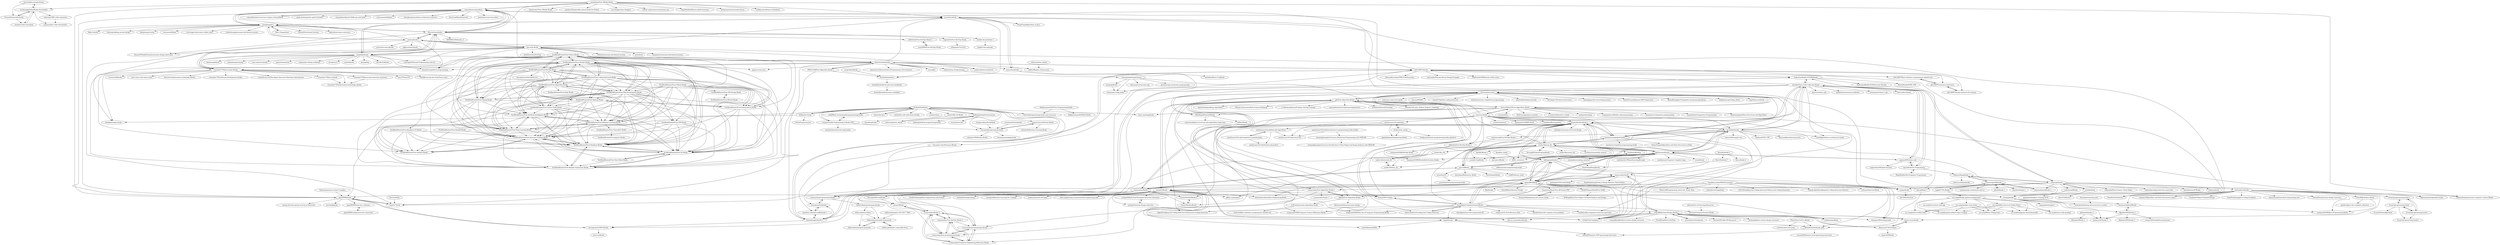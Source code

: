 digraph G {
"lorenzodifuccia/safaribooks" -> "nicohaenggi/SafariBooks-Downloader" ["e"=1]
"lorenzodifuccia/safaribooks" -> "ViciousPotato/safaribooks" ["e"=1]
"cjbt/Free-Algorithm-Books" -> "GauravWalia19/Free-Algorithms-Books"
"cjbt/Free-Algorithm-Books" -> "Avinash987/Coding" ["e"=1]
"cjbt/Free-Algorithm-Books" -> "ivanarandac/Free-Algorithm-Books-1"
"cjbt/Free-Algorithm-Books" -> "aforarup/interview"
"cjbt/Free-Algorithm-Books" -> "egonSchiele/grokking_algorithms" ["e"=1]
"cjbt/Free-Algorithm-Books" -> "G33kzD3n/Catalogue" ["e"=1]
"cjbt/Free-Algorithm-Books" -> "Moataz-Elmesmary/Data-Science-Roadmap" ["e"=1]
"cjbt/Free-Algorithm-Books" -> "cs-MohamedAyman/Problem-Solving-Training" ["e"=1]
"cjbt/Free-Algorithm-Books" -> "qqqil/ebooks"
"cjbt/Free-Algorithm-Books" -> "dipjul/Grokking-the-Coding-Interview-Patterns-for-Coding-Questions" ["e"=1]
"cjbt/Free-Algorithm-Books" -> "ayyucedemirbas/TurkeyLearningInitiative" ["e"=1]
"cjbt/Free-Algorithm-Books" -> "DrWaleedAYousef/Teaching" ["e"=1]
"cjbt/Free-Algorithm-Books" -> "GunterMueller/Books-3"
"cjbt/Free-Algorithm-Books" -> "ms2ag16/Books"
"cjbt/Free-Algorithm-Books" -> "zhiwehu/100_plus_Python_Projects_Challenge" ["e"=1]
"gg-daddy/ebooks" -> "lafengnan/ebooks-1"
"gg-daddy/ebooks" -> "GunterMueller/Books-3"
"gg-daddy/ebooks" -> "sdcuike/Clean-Code-Collection-Books"
"gg-daddy/ebooks" -> "G33kzD3n/Catalogue" ["e"=1]
"gg-daddy/ebooks" -> "ropalma/ICMC-USP" ["e"=1]
"gg-daddy/ebooks" -> "mhadidg/software-architecture-books" ["e"=1]
"gg-daddy/ebooks" -> "rootusercop/Free-DevOps-Books-1" ["e"=1]
"gg-daddy/ebooks" -> "mrbajaj/books"
"gg-daddy/ebooks" -> "levunguyen/CGDN-Ebooks"
"gg-daddy/ebooks" -> "aforarup/interview"
"gg-daddy/ebooks" -> "keyvanakbary/learning-notes" ["e"=1]
"gg-daddy/ebooks" -> "lighthousand/books"
"gg-daddy/ebooks" -> "citerus/dddsample-core" ["e"=1]
"gg-daddy/ebooks" -> "jeffrey-xiao/papers" ["e"=1]
"gg-daddy/ebooks" -> "martinmurciego/good-books"
"camoverride/lit" -> "GauravWalia19/Free-Algorithms-Books"
"camoverride/lit" -> "aforarup/interview"
"camoverride/lit" -> "GunterMueller/Books-3"
"camoverride/lit" -> "0bprashanthc/algorithm-books"
"camoverride/lit" -> "gg-daddy/ebooks"
"camoverride/lit" -> "wuzhouhui/misc2"
"camoverride/lit" -> "G33kzD3n/Catalogue" ["e"=1]
"camoverride/lit" -> "jidibinlin/Free-DevOps-Books-1"
"camoverride/lit" -> "AatmikJain/ComputerScienceBooks"
"camoverride/lit" -> "martinmurciego/good-books"
"camoverride/lit" -> "anishLearnsToCode/books"
"camoverride/lit" -> "black-shadows/Cracking-the-Coding-Interview" ["e"=1]
"camoverride/lit" -> "codeitlikemiley/DSA" ["e"=1]
"camoverride/lit" -> "hypnguyen1209/JS-ebook"
"camoverride/lit" -> "bslatkin/effectivepython" ["e"=1]
"rajucs/Book-For-Programmers" -> "jnguyen095/clean-code"
"rajucs/Book-For-Programmers" -> "HugoMatilla/The-Pragmatic-Programmer" ["e"=1]
"rajucs/Book-For-Programmers" -> "sdcuike/Clean-Code-Collection-Books"
"rajucs/Book-For-Programmers" -> "PegasusWang/books-1"
"AatmikJain/ComputerScienceBooks" -> "black-shadows/Cracking-the-Coding-Interview" ["e"=1]
"AatmikJain/ComputerScienceBooks" -> "manjunath5496/Computer-Science-Reference-Books" ["e"=1]
"AatmikJain/ComputerScienceBooks" -> "qqqil/ebooks"
"AatmikJain/ComputerScienceBooks" -> "lafengnan/ebooks-1"
"AatmikJain/ComputerScienceBooks" -> "AatmikJain/interview-preparation-kit"
"AatmikJain/ComputerScienceBooks" -> "Avinash987/Coding" ["e"=1]
"AatmikJain/ComputerScienceBooks" -> "samayun/devbooks"
"AatmikJain/ComputerScienceBooks" -> "mukul96/System-Design-AlexXu"
"AatmikJain/ComputerScienceBooks" -> "manjunath5496/The-Art-of-Computer-Programming-Books" ["e"=1]
"AatmikJain/ComputerScienceBooks" -> "realabbas/big-companies-interview-questions" ["e"=1]
"AatmikJain/ComputerScienceBooks" -> "cslegasse/CS-Tech-Resource-Hub" ["e"=1]
"AatmikJain/ComputerScienceBooks" -> "jobream/ComputerScience-Books"
"AatmikJain/ComputerScienceBooks" -> "lighthousand/books"
"AatmikJain/ComputerScienceBooks" -> "dipjul/Grokking-the-Coding-Interview-Patterns-for-Coding-Questions" ["e"=1]
"AatmikJain/ComputerScienceBooks" -> "liquidslr/leetcode-company-wise-problems" ["e"=1]
"MethkupalliVasanth/Books" -> "balban/Books"
"MethkupalliVasanth/Books" -> "aforarup/interview"
"MethkupalliVasanth/Books" -> "careermonk/data-structures-and-algorithms-made-easy" ["e"=1]
"pkdandan/books-2" -> "giriprasad1/books-1"
"pkdandan/books-2" -> "pkdandan/Books-1"
"PegasusWang/books-1" -> "stormtrooper96/books"
"PegasusWang/books-1" -> "arifnoumankhan/books"
"PegasusWang/books-1" -> "ontiyonke/book-1"
"GauravWalia19/Free-Algorithms-Books" -> "cjbt/Free-Algorithm-Books"
"GauravWalia19/Free-Algorithms-Books" -> "manishbisht/Competitive-Programming" ["e"=1]
"GauravWalia19/Free-Algorithms-Books" -> "aforarup/interview"
"GauravWalia19/Free-Algorithms-Books" -> "thepranaygupta/Data-Structures-and-Algorithms" ["e"=1]
"GauravWalia19/Free-Algorithms-Books" -> "learn-anything/books" ["e"=1]
"GauravWalia19/Free-Algorithms-Books" -> "msambol/dsa"
"GauravWalia19/Free-Algorithms-Books" -> "ThePrimeagen/kata-machine" ["e"=1]
"GauravWalia19/Free-Algorithms-Books" -> "manjunath5496/Computer-Science-Reference-Books" ["e"=1]
"GauravWalia19/Free-Algorithms-Books" -> "camoverride/lit"
"GauravWalia19/Free-Algorithms-Books" -> "cs-books/influential-cs-books" ["e"=1]
"GauravWalia19/Free-Algorithms-Books" -> "amilajack/reading" ["e"=1]
"GauravWalia19/Free-Algorithms-Books" -> "manjunath5496/The-Art-of-Computer-Programming-Books" ["e"=1]
"GauravWalia19/Free-Algorithms-Books" -> "avgspacelover/Reddit-wiki-programming" ["e"=1]
"GauravWalia19/Free-Algorithms-Books" -> "MethkupalliVasanth/Books"
"GauravWalia19/Free-Algorithms-Books" -> "omonimus1/competitive-programming" ["e"=1]
"silenove/python_ebook" -> "hiddenJuliet/pythondocument"
"ms2ag16/Books" -> "G33kzD3n/Catalogue" ["e"=1]
"ms2ag16/Books" -> "letthedataconfess/Data-Engineering-Books" ["e"=1]
"ms2ag16/Books" -> "ms2ag16/Back-End-Developer-Interview-Questions"
"ms2ag16/Books" -> "ms2ag16/system-design-interview"
"ms2ag16/Books" -> "data-engineering-community/data-engineering-wiki" ["e"=1]
"ms2ag16/Books" -> "PacktPublishing/Data-Engineering-with-Python" ["e"=1]
"ms2ag16/Books" -> "shafiab/HashtagCashtag" ["e"=1]
"ms2ag16/Books" -> "ajitpal/BookBank"
"ms2ag16/Books" -> "jeffrey-xiao/papers" ["e"=1]
"ms2ag16/Books" -> "qqqil/ebooks"
"ms2ag16/Books" -> "cjbt/Free-Algorithm-Books"
"ms2ag16/Books" -> "ms2ag16/Machine-Learning-For-Trading"
"ms2ag16/Books" -> "Avinash987/Coding" ["e"=1]
"ms2ag16/Books" -> "alex-xu-system/bytebytego" ["e"=1]
"ms2ag16/Books" -> "oyekanmiayo/dsa-all-langs" ["e"=1]
"ikoHSE/Books-1" -> "jeovanevs/Books"
"jidibinlin/Free-DevOps-Books-1" -> "manjunath5496/DevOps-Books" ["e"=1]
"EvanLi/programming-book-3" -> "EvanLi/programming-book"
"EvanLi/programming-book-3" -> "EvanLi/programming-book-2"
"a10h-bot/awesome-algorithms-books" -> "a10h-bot/Best-websites-a-programmer-should-visit"
"rootusercop/Free-DevOps-Books-1" -> "jidibinlin/Free-DevOps-Books-1" ["e"=1]
"shihyu/Linux_Programming" -> "vpreethamkashyap/Library" ["e"=1]
"alxerg/Books-1" -> "SaikrishnaReddy1919/MyBooks" ["e"=1]
"alxerg/Books-1" -> "AfshanFatima/ebooks_pdfs" ["e"=1]
"alxerg/Books-1" -> "vaquarkhan/vaquarkhan" ["e"=1]
"AfshanFatima/ebooks_pdfs" -> "sh0sh0/Elements-Of-Programming-Interviews"
"AfshanFatima/ebooks_pdfs" -> "varunu28/Elements-of-programming-interviews" ["e"=1]
"mohnkhan/Free-OReilly-Books" -> "vikaskyadav/Free-OReilly-Books"
"mohnkhan/Free-OReilly-Books" -> "Jianhua-Wang/oreilly-animal-books-for-Python"
"mohnkhan/Free-OReilly-Books" -> "vaquarkhan/vaquarkhan"
"mohnkhan/Free-OReilly-Books" -> "abhinavkorpal/awesome-computer-science-EBook" ["e"=1]
"mohnkhan/Free-OReilly-Books" -> "jason4wy/ebook"
"mohnkhan/Free-OReilly-Books" -> "ppatil9096/books"
"mohnkhan/Free-OReilly-Books" -> "jvm-bloggers/jvm-bloggers" ["e"=1]
"mohnkhan/Free-OReilly-Books" -> "nicohaenggi/SafariBooks-Downloader"
"mohnkhan/Free-OReilly-Books" -> "iMarcoGovea/books"
"mohnkhan/Free-OReilly-Books" -> "redhat-cop/businessautomation-cop" ["e"=1]
"mohnkhan/Free-OReilly-Books" -> "HugoMatilla/Effective-JAVA-Summary" ["e"=1]
"mohnkhan/Free-OReilly-Books" -> "burkesquires/tech-books-library" ["e"=1]
"mohnkhan/Free-OReilly-Books" -> "LafiAlmutairi/Pentest-Handbook"
"lighthousand/books" -> "gmoral/Books"
"lighthousand/books" -> "yuchdev/CppBooks" ["e"=1]
"lighthousand/books" -> "mohitmishra786/amILearningEnough" ["e"=1]
"lighthousand/books" -> "media-lib/prog_lib"
"lighthousand/books" -> "GunterMueller/Books-3"
"lighthousand/books" -> "ajitpal/BookBank"
"lighthousand/books" -> "b09/c_resources"
"lighthousand/books" -> "rambhawan/Computer-Compiler-Lang"
"lighthousand/books" -> "lafengnan/ebooks-1"
"lighthousand/books" -> "jnguyen095/clean-code"
"lighthousand/books" -> "aforarup/interview"
"lighthousand/books" -> "samayun/devbooks"
"lighthousand/books" -> "manjunath5496/Embedded-Systems-Books" ["e"=1]
"lighthousand/books" -> "exoad/books"
"lighthousand/books" -> "gg-daddy/ebooks"
"sdcuike/Clean-Code-Collection-Books" -> "gg-daddy/ebooks"
"sdcuike/Clean-Code-Collection-Books" -> "ontiyonke/book-1"
"sdcuike/Clean-Code-Collection-Books" -> "GunterMueller/Books-3"
"sdcuike/Clean-Code-Collection-Books" -> "jnguyen095/clean-code"
"sdcuike/Clean-Code-Collection-Books" -> "SaikrishnaReddy1919/MyBooks"
"sdcuike/Clean-Code-Collection-Books" -> "jbarroso/clean-code" ["e"=1]
"sdcuike/Clean-Code-Collection-Books" -> "rajucs/Book-For-Programmers"
"sdcuike/Clean-Code-Collection-Books" -> "p0w34007/ebooks"
"sdcuike/Clean-Code-Collection-Books" -> "mhadidg/software-architecture-books" ["e"=1]
"sdcuike/Clean-Code-Collection-Books" -> "himanshugpt/ebooks-1"
"sdcuike/Clean-Code-Collection-Books" -> "aforarup/interview"
"sdcuike/Clean-Code-Collection-Books" -> "gabiduarte/awesome-techleads" ["e"=1]
"sdcuike/Clean-Code-Collection-Books" -> "rmanguinho/clean-ts-api" ["e"=1]
"sdcuike/Clean-Code-Collection-Books" -> "ChrisLeNeve/books"
"sdcuike/Clean-Code-Collection-Books" -> "martinmurciego/good-books"
"yiailake/book" -> "ontiyonke/book-1"
"yiailake/book" -> "ohari5336/book-1"
"ontiyonke/book-1" -> "yiailake/book"
"ontiyonke/book-1" -> "sdcuike/Clean-Code-Collection-Books"
"ontiyonke/book-1" -> "sanigo/books"
"ontiyonke/book-1" -> "islammohamed/books-1"
"ontiyonke/book-1" -> "ontiyonke/Data-Science--Cheat-Sheet"
"ontiyonke/book-1" -> "PegasusWang/books-1"
"ontiyonke/book-1" -> "ontiyonke/coding-interview-university"
"ontiyonke/book-1" -> "rupali317/book"
"ontiyonke/book-1" -> "shshankar1/ebooks"
"ontiyonke/book-1" -> "petyakostova/IT-Books"
"ontiyonke/book-1" -> "alxerg/Books-1" ["e"=1]
"ontiyonke/book-1" -> "forkarea/book"
"ontiyonke/book-1" -> "indrabasak/Books"
"EvanLi/programming-book" -> "EvanLi/programming-book-2"
"EvanLi/programming-book" -> "EvanLi/programming-book-4"
"EvanLi/programming-book" -> "EvanLi/programming-book-3"
"EvanLi/programming-book" -> "EvanLi/PythonAlgorithm"
"EvanLi/programming-book-2" -> "EvanLi/programming-book"
"EvanLi/programming-book-2" -> "EvanLi/programming-book-3"
"EvanLi/programming-book-2" -> "EvanLi/programming-book-4"
"RbkGh/Free-Algorithm-Books" -> "ivanarandac/Free-Algorithm-Books-1"
"RbkGh/Free-Algorithm-Books" -> "aforarup/interview"
"RbkGh/Free-Algorithm-Books" -> "a10h-bot/awesome-algorithms-books"
"RbkGh/Free-Algorithm-Books" -> "OpesanyaAdebayo/systems-design" ["e"=1]
"black-shadows/Cracking-the-Coding-Interview" -> "AatmikJain/ComputerScienceBooks" ["e"=1]
"m00nh3ck/Free-DevOps-Books-1" -> "sumit0690/Free-DevOps-Books"
"aisuhua/books-1" -> "iMarcoGovea/books"
"aisuhua/books-1" -> "bjut-hz/E-Books"
"aisuhua/books-1" -> "josecarloscanova/books"
"aisuhua/books-1" -> "edgarordonez/books"
"aisuhua/books-1" -> "rupali317/book"
"aisuhua/books-1" -> "sjtuhjh/appdocs"
"aisuhua/books-1" -> "NinoDui/TechLibrary"
"aisuhua/books-1" -> "vaquarkhan/vaquarkhan"
"aisuhua/books-1" -> "haseebr/competitive-programming" ["e"=1]
"TechBookHunter/Free-Python-Books" -> "TechBookHunter/Free-Artificial-Intelligence-Books"
"TechBookHunter/Free-Python-Books" -> "TechBookHunter/Free-Machine-Learning-Books"
"TechBookHunter/Free-Python-Books" -> "TechBookHunter/Free-Docker-Books"
"TechBookHunter/Free-Python-Books" -> "TechBookHunter/Free-Deep-Learning-Books"
"TechBookHunter/Free-Python-Books" -> "TechBookHunter/Free-Algorithm-Books"
"TechBookHunter/Free-Python-Books" -> "TechBookHunter/Free-DevOps-Books"
"TechBookHunter/Free-Python-Books" -> "TechBookHunter/Free-Git-Books"
"TechBookHunter/Free-Python-Books" -> "TechBookHunter/Free-Elasticsearch-Books"
"TechBookHunter/Free-Python-Books" -> "TechBookHunter/Free-Web-Development-Books"
"TechBookHunter/Free-Python-Books" -> "TechBookHunter/Free-Raspberry-Pi-Books"
"TechBookHunter/Free-Python-Books" -> "TechBookHunter/Free-Coding-Interview-Books"
"TechBookHunter/Free-Python-Books" -> "TechBookHunter/Free-Arduino-Books"
"TechBookHunter/Free-Python-Books" -> "TechBookHunter/Free-Database-Books"
"TechBookHunter/Free-Python-Books" -> "TechBookHunter/Free-Golang-Books"
"TechBookHunter/Free-Python-Books" -> "TechBookHunter/Free-Regular-Expression-Books"
"790013438/Free-Algorithm-Books-1" -> "krishabhishek/test" ["e"=1]
"790013438/Free-Algorithm-Books-1" -> "dieforfree/edsebooks" ["e"=1]
"790013438/Free-Algorithm-Books-1" -> "rupali317/book" ["e"=1]
"habuma/spring-in-action-5-samples" -> "ppatil9096/books" ["e"=1]
"manash-biswal/Python-Books" -> "ab-anand/programming-books"
"manash-biswal/Python-Books" -> "whoafridi/Machine-Learning-Books"
"jason4wy/ebook" -> "sjtuhjh/appdocs"
"jason4wy/ebook" -> "krishabhishek/test"
"jason4wy/ebook" -> "PengFTang/Algorithms-in-Java" ["e"=1]
"jason4wy/ebook" -> "NinoDui/TechLibrary"
"jason4wy/ebook" -> "concerttttt/books"
"shihyu/python_ebook" -> "shihyu/Regular_Expressions" ["e"=1]
"Pines-Cheng/share" -> "sjtuhjh/appdocs" ["e"=1]
"TechBookHunter/Free-Golang-Books" -> "TechBookHunter/Free-Git-Books"
"TechBookHunter/Free-Golang-Books" -> "TechBookHunter/Free-Database-Books"
"TechBookHunter/Free-Golang-Books" -> "TechBookHunter/Free-Web-Development-Books"
"TechBookHunter/Free-Golang-Books" -> "TechBookHunter/Free-Docker-Books"
"TechBookHunter/Free-Golang-Books" -> "TechBookHunter/Free-Artificial-Intelligence-Books"
"TechBookHunter/Free-Golang-Books" -> "TechBookHunter/Free-Internet-of-Things-Books"
"TechBookHunter/Free-Golang-Books" -> "TechBookHunter/Free-Deep-Learning-Books"
"PlayerForever/CS_eBooks" -> "rachitiitr/interview-prep" ["e"=1]
"PlayerForever/CS_eBooks" -> "AfshanFatima/ebooks_pdfs"
"fabbbiob/e-books" -> "thinkphp/nodejs-books"
"fabbbiob/e-books" -> "MrAlex6204/Books"
"fabbbiob/e-books" -> "NorthPaulo/research"
"islammohamed/books-1" -> "stormtrooper96/books"
"vaquarkhan/microservices-recipes-a-free-gitbook" -> "vaquarkhan/vaquarkhan" ["e"=1]
"ivanarandac/Books" -> "GunterMueller/Books-3"
"ivanarandac/Books" -> "ivanarandac/Books-2"
"ivanarandac/Books" -> "ivanarandac/Free-DevOps-Books-1"
"ivanarandac/Books" -> "ivanarandac/Computer-Engineering-Reference-Books"
"ivanarandac/Books" -> "carquet/Books"
"ivanarandac/Books" -> "ivanarandac/free-programming-books"
"ivanarandac/Books" -> "ivanarandac/programming-ebooks"
"ivanarandac/Books" -> "GunterMueller/Books"
"ivanarandac/Books" -> "GunterMueller/Books-2"
"ivanarandac/Books" -> "MurugeshMarvel/Books"
"ivanarandac/Books" -> "ajitpal/BookBank"
"ivanarandac/Books" -> "gmoral/Books"
"TechBookHunter/Free-Docker-Books" -> "TechBookHunter/Free-Elasticsearch-Books"
"TechBookHunter/Free-Docker-Books" -> "TechBookHunter/Free-DevOps-Books"
"TechBookHunter/Free-Docker-Books" -> "TechBookHunter/Free-Golang-Books"
"TechBookHunter/Free-Docker-Books" -> "TechBookHunter/Free-Web-Development-Books"
"TechBookHunter/Free-Docker-Books" -> "TechBookHunter/Free-Algorithm-Books"
"TechBookHunter/Free-Docker-Books" -> "TechBookHunter/Free-Machine-Learning-Books"
"TechBookHunter/Free-Docker-Books" -> "TechBookHunter/Free-Artificial-Intelligence-Books"
"TechBookHunter/Free-Docker-Books" -> "TechBookHunter/Free-Database-Books"
"TechBookHunter/Free-Docker-Books" -> "TechBookHunter/Free-Career-Guide-Books"
"TechBookHunter/Free-Docker-Books" -> "TechBookHunter/Free-Python-Books"
"TechBookHunter/Free-Docker-Books" -> "TechBookHunter/Free-Deep-Learning-Books"
"TechBookHunter/Free-Docker-Books" -> "TechBookHunter/Free-Hadoop-Books"
"TechBookHunter/Free-Docker-Books" -> "TechBookHunter/Free-Git-Books"
"TechBookHunter/Free-Docker-Books" -> "TechBookHunter/Free-Internet-of-Things-Books"
"TechBookHunter/Free-Docker-Books" -> "TechBookHunter/Free-PHP-Books"
"ppatil9096/books" -> "marshalljj/book"
"ppatil9096/books" -> "rupali317/book"
"ppatil9096/books" -> "levunguyen/CGDN-Ebooks"
"ppatil9096/books" -> "ppatil9096/Interview_solutions"
"ppatil9096/books" -> "spring-attic/top-spring-security-architecture" ["e"=1]
"TechBookHunter/Free-CSharp-Books" -> "TechBookHunter/Free-Database-Books"
"TechBookHunter/Free-CSharp-Books" -> "TechBookHunter/Free-Regular-Expression-Books"
"TechBookHunter/Free-CSharp-Books" -> "TechBookHunter/Free-Git-Books"
"TechBookHunter/Free-CSharp-Books" -> "TechBookHunter/Free-Elasticsearch-Books"
"TechBookHunter/Free-CSharp-Books" -> "TechBookHunter/Free-Deep-Learning-Books"
"TechBookHunter/Free-CSharp-Books" -> "TechBookHunter/Free-Internet-of-Things-Books"
"TechBookHunter/Free-CSharp-Books" -> "TechBookHunter/Free-API-Design-Books"
"TechBookHunter/Free-CSharp-Books" -> "TechBookHunter/Free-Web-Development-Books"
"TechBookHunter/Free-CSharp-Books" -> "TechBookHunter/Free-Machine-Learning-Books"
"TechBookHunter/Free-CSharp-Books" -> "TechBookHunter/Free-Artificial-Intelligence-Books"
"ivanarandac/Free-Algorithm-Books-1" -> "RbkGh/Free-Algorithm-Books"
"ivanarandac/Free-Algorithm-Books-1" -> "ivanarandac/books-1"
"ivanarandac/Free-Algorithm-Books-1" -> "ivanarandac/programming-ebooks"
"ivanarandac/Free-Algorithm-Books-1" -> "ivanarandac/free-programming-books"
"yejg2017/Go-Books" -> "mu-majid/design-patterns-playground"
"yejg2017/Go-Books" -> "stormtrooper96/books"
"Innsmounth/JavaEBooks" -> "dfparker2002/books-2"
"Innsmounth/JavaEBooks" -> "manjunath5496/Java-Programming-Books"
"rupali317/book" -> "ppatil9096/books"
"ab-anand/programming-books" -> "manash-biswal/Python-Books"
"ab-anand/programming-books" -> "bevennyamande/pybooks"
"ab-anand/programming-books" -> "shahadot786/Python-Books"
"indrabasak/Books" -> "gopinathankm/Java-Training-2018"
"TechBookHunter/Free-Algorithm-Books" -> "TechBookHunter/Free-Career-Guide-Books"
"TechBookHunter/Free-Algorithm-Books" -> "TechBookHunter/Free-Database-Books"
"TechBookHunter/Free-Algorithm-Books" -> "TechBookHunter/Free-Internet-of-Things-Books"
"TechBookHunter/Free-Algorithm-Books" -> "TechBookHunter/Free-Artificial-Intelligence-Books"
"TechBookHunter/Free-Algorithm-Books" -> "TechBookHunter/Free-Git-Books"
"TechBookHunter/Free-Algorithm-Books" -> "TechBookHunter/Free-Ruby-Books"
"TechBookHunter/Free-Algorithm-Books" -> "TechBookHunter/Free-Regular-Expression-Books"
"TechBookHunter/Free-Algorithm-Books" -> "TechBookHunter/Free-Web-Development-Books"
"TechBookHunter/Free-Algorithm-Books" -> "TechBookHunter/Free-Machine-Learning-Books"
"TechBookHunter/Free-Algorithm-Books" -> "TechBookHunter/Free-Arduino-Books"
"TechBookHunter/Free-Algorithm-Books" -> "TechBookHunter/Free-PHP-Books"
"TechBookHunter/Free-Algorithm-Books" -> "TechBookHunter/Free-Docker-Books"
"TechBookHunter/Free-Algorithm-Books" -> "TechBookHunter/Free-Golang-Books"
"TechBookHunter/Free-Algorithm-Books" -> "TechBookHunter/Free-Deep-Learning-Books"
"TechBookHunter/Free-Algorithm-Books" -> "TechBookHunter/Free-Hadoop-Books"
"himanshugpt/ebooks-1" -> "brusalexandr/ebooks"
"himanshugpt/ebooks-1" -> "timofonic-otherdevstuff/ebooks-1"
"himanshugpt/ebooks-1" -> "levunguyen/CGDN-Ebooks"
"himanshugpt/ebooks-1" -> "p0w34007/ebooks"
"himanshugpt/ebooks-1" -> "SaikrishnaReddy1919/MyBooks"
"changwookjun/StudyBook" -> "ab-anand/programming-books" ["e"=1]
"SoumyaMukhija/head_first_series_books" -> "baoozuma/Head-First-All-Series-PDF"
"SaikrishnaReddy1919/MyBooks" -> "SaikrishnaReddy1919/Interview-Ebooks"
"SaikrishnaReddy1919/MyBooks" -> "himanshugpt/ebooks-1"
"SaikrishnaReddy1919/MyBooks" -> "p0w34007/ebooks"
"SaikrishnaReddy1919/MyBooks" -> "sdcuike/Clean-Code-Collection-Books"
"SaikrishnaReddy1919/MyBooks" -> "AlexGalhardo/ICMC-USP"
"TechBookHunter/Free-DevOps-Books" -> "TechBookHunter/Free-Docker-Books"
"TechBookHunter/Free-DevOps-Books" -> "TechBookHunter/Free-Python-Books"
"TechBookHunter/Free-DevOps-Books" -> "TechBookHunter/Free-Algorithm-Books"
"TechBookHunter/Free-DevOps-Books" -> "TechBookHunter/Free-Elasticsearch-Books"
"TechBookHunter/Free-DevOps-Books" -> "TechBookHunter/Free-Deep-Learning-Books"
"TechBookHunter/Free-DevOps-Books" -> "TechBookHunter/Free-Web-Development-Books"
"TechBookHunter/Free-DevOps-Books" -> "TechBookHunter/Free-Hadoop-Books"
"TechBookHunter/Free-DevOps-Books" -> "TechBookHunter/Free-Coding-Interview-Books"
"TechBookHunter/Free-DevOps-Books" -> "TechBookHunter/Free-Git-Books"
"TechBookHunter/Free-DevOps-Books" -> "TechBookHunter/Free-Database-Books"
"TechBookHunter/Free-DevOps-Books" -> "TechBookHunter/Free-Artificial-Intelligence-Books"
"TechBookHunter/Free-DevOps-Books" -> "TechBookHunter/Free-Golang-Books"
"TechBookHunter/Free-DevOps-Books" -> "TechBookHunter/Free-Machine-Learning-Books"
"TechBookHunter/Free-DevOps-Books" -> "TechBookHunter/Free-Internet-of-Things-Books"
"TechBookHunter/Free-DevOps-Books" -> "devopsfactors/devopsfactors"
"TechBookHunter/Free-Web-Development-Books" -> "TechBookHunter/Free-Database-Books"
"TechBookHunter/Free-Web-Development-Books" -> "TechBookHunter/Free-Git-Books"
"TechBookHunter/Free-Web-Development-Books" -> "TechBookHunter/Free-PHP-Books"
"TechBookHunter/Free-Web-Development-Books" -> "TechBookHunter/Free-Golang-Books"
"TechBookHunter/Free-Web-Development-Books" -> "TechBookHunter/Free-Internet-of-Things-Books"
"TechBookHunter/Free-Web-Development-Books" -> "TechBookHunter/Free-Machine-Learning-Books"
"TechBookHunter/Free-Web-Development-Books" -> "TechBookHunter/Free-Career-Guide-Books"
"TechBookHunter/Free-Web-Development-Books" -> "TechBookHunter/Free-Artificial-Intelligence-Books"
"TechBookHunter/Free-Web-Development-Books" -> "TechBookHunter/Free-Algorithm-Books"
"TechBookHunter/Free-Web-Development-Books" -> "TechBookHunter/Free-Docker-Books"
"TechBookHunter/Free-Web-Development-Books" -> "TechBookHunter/Free-Regular-Expression-Books"
"TechBookHunter/Free-Web-Development-Books" -> "TechBookHunter/Free-Deep-Learning-Books"
"TechBookHunter/Free-Web-Development-Books" -> "TechBookHunter/Free-Elasticsearch-Books"
"TechBookHunter/Free-Web-Development-Books" -> "TechBookHunter/Free-Hadoop-Books"
"TechBookHunter/Free-Haskell-Books" -> "TechBookHunter/Free-Arduino-Books"
"TechBookHunter/Free-Haskell-Books" -> "TechBookHunter/Free-Internet-of-Things-Books"
"TechBookHunter/Free-Hadoop-Books" -> "TechBookHunter/Free-Database-Books"
"TechBookHunter/Free-Hadoop-Books" -> "TechBookHunter/Free-Internet-of-Things-Books"
"TechBookHunter/Free-Hadoop-Books" -> "TechBookHunter/Free-Elasticsearch-Books"
"TechBookHunter/Free-Hadoop-Books" -> "TechBookHunter/Free-Artificial-Intelligence-Books"
"TechBookHunter/Free-Hadoop-Books" -> "TechBookHunter/Free-Git-Books"
"TechBookHunter/Free-Hadoop-Books" -> "TechBookHunter/Free-Machine-Learning-Books"
"TechBookHunter/Free-Hadoop-Books" -> "TechBookHunter/Free-Regular-Expression-Books"
"TechBookHunter/Free-Hadoop-Books" -> "TechBookHunter/Free-Career-Guide-Books"
"TechBookHunter/Free-Career-Guide-Books" -> "TechBookHunter/Free-Internet-of-Things-Books"
"TechBookHunter/Free-Career-Guide-Books" -> "TechBookHunter/Free-Database-Books"
"TechBookHunter/Free-Career-Guide-Books" -> "TechBookHunter/Free-Algorithm-Books"
"TechBookHunter/Free-Career-Guide-Books" -> "TechBookHunter/Free-Git-Books"
"TechBookHunter/Free-Career-Guide-Books" -> "TechBookHunter/Free-Arduino-Books"
"TechBookHunter/Free-Career-Guide-Books" -> "TechBookHunter/Free-Regular-Expression-Books"
"TechBookHunter/Free-Career-Guide-Books" -> "TechBookHunter/Free-Artificial-Intelligence-Books"
"TechBookHunter/Free-Career-Guide-Books" -> "TechBookHunter/Free-Machine-Learning-Books"
"TechBookHunter/Free-Coding-Interview-Books" -> "TechBookHunter/Free-Algorithm-Books"
"TechBookHunter/Free-Coding-Interview-Books" -> "TechBookHunter/Free-Machine-Learning-Books"
"TechBookHunter/Free-Coding-Interview-Books" -> "TechBookHunter/Free-Database-Books"
"TechBookHunter/Free-Coding-Interview-Books" -> "TechBookHunter/Free-Career-Guide-Books"
"TechBookHunter/Free-Coding-Interview-Books" -> "TechBookHunter/Free-Artificial-Intelligence-Books"
"TechBookHunter/Free-Coding-Interview-Books" -> "TechBookHunter/Free-Deep-Learning-Books"
"TechBookHunter/Free-Coding-Interview-Books" -> "TechBookHunter/Free-Hadoop-Books"
"TechBookHunter/Free-Coding-Interview-Books" -> "TechBookHunter/Free-DevOps-Books"
"TechBookHunter/Free-Coding-Interview-Books" -> "TechBookHunter/Free-Docker-Books"
"TechBookHunter/Free-Coding-Interview-Books" -> "TechBookHunter/Free-Python-Books"
"TechBookHunter/Free-Coding-Interview-Books" -> "TechBookHunter/Free-Internet-of-Things-Books"
"TechBookHunter/Free-Coding-Interview-Books" -> "TechBookHunter/Free-Elasticsearch-Books"
"TechBookHunter/Free-Coding-Interview-Books" -> "TechBookHunter/Free-Web-Development-Books"
"TechBookHunter/Free-Coding-Interview-Books" -> "TechBookHunter/Free-Git-Books"
"TechBookHunter/Free-Coding-Interview-Books" -> "TechBookHunter/Free-Golang-Books"
"TechBookHunter/Free-Internet-of-Things-Books" -> "TechBookHunter/Free-Arduino-Books"
"TechBookHunter/Free-Internet-of-Things-Books" -> "TechBookHunter/Free-Database-Books"
"TechBookHunter/Free-Internet-of-Things-Books" -> "TechBookHunter/Free-Regular-Expression-Books"
"TechBookHunter/Free-Database-Books" -> "TechBookHunter/Free-Internet-of-Things-Books"
"TechBookHunter/Free-Database-Books" -> "TechBookHunter/Free-Regular-Expression-Books"
"TechBookHunter/Free-Database-Books" -> "TechBookHunter/Free-Git-Books"
"TechBookHunter/Free-Database-Books" -> "TechBookHunter/Free-Arduino-Books"
"KnowNo/books-7" -> "PennYoungHoang/books"
"rajeshw61/Free-DevOps-Books" -> "ydlamba/A.V.A.D.H.I" ["e"=1]
"phulei/books-1" -> "stormtrooper96/books"
"TechBookHunter/Free-Machine-Learning-Books" -> "TechBookHunter/Free-Deep-Learning-Books"
"TechBookHunter/Free-Machine-Learning-Books" -> "TechBookHunter/Free-Artificial-Intelligence-Books"
"TechBookHunter/Free-Machine-Learning-Books" -> "TechBookHunter/Free-Tensorflow-Books"
"TechBookHunter/Free-Machine-Learning-Books" -> "TechBookHunter/Free-Database-Books"
"TechBookHunter/Free-Machine-Learning-Books" -> "TechBookHunter/Free-Internet-of-Things-Books"
"TechBookHunter/Free-Machine-Learning-Books" -> "TechBookHunter/Free-Git-Books"
"ivanarandac/Free-DevOps-Books-1" -> "ivanarandac/Computer-Engineering-Reference-Books"
"ivanarandac/Free-DevOps-Books-1" -> "ivanarandac/programming-ebooks"
"ivanarandac/Free-DevOps-Books-1" -> "ivanarandac/Books-2"
"ivanarandac/Free-DevOps-Books-1" -> "ivanarandac/free-programming-books"
"ivanarandac/Books-2" -> "ivanarandac/programming-ebooks"
"ivanarandac/Books-2" -> "ivanarandac/Computer-Engineering-Reference-Books"
"ivanarandac/Books-2" -> "ivanarandac/Free-DevOps-Books-1"
"ivanarandac/Books-2" -> "ivanarandac/free-programming-books"
"ivanarandac/Books-2" -> "carquet/Books"
"TechBookHunter/Free-Artificial-Intelligence-Books" -> "TechBookHunter/Free-Machine-Learning-Books"
"TechBookHunter/Free-Artificial-Intelligence-Books" -> "TechBookHunter/Free-Deep-Learning-Books"
"TechBookHunter/Free-Artificial-Intelligence-Books" -> "TechBookHunter/Free-Database-Books"
"TechBookHunter/Free-Artificial-Intelligence-Books" -> "TechBookHunter/Free-Internet-of-Things-Books"
"TechBookHunter/Free-Artificial-Intelligence-Books" -> "TechBookHunter/Free-Git-Books"
"TechBookHunter/Free-Artificial-Intelligence-Books" -> "TechBookHunter/Free-Arduino-Books"
"TechBookHunter/Free-Deep-Learning-Books" -> "TechBookHunter/Free-Machine-Learning-Books"
"TechBookHunter/Free-Deep-Learning-Books" -> "TechBookHunter/Free-Artificial-Intelligence-Books"
"TechBookHunter/Free-Deep-Learning-Books" -> "TechBookHunter/Free-Internet-of-Things-Books"
"TechBookHunter/Free-Deep-Learning-Books" -> "TechBookHunter/Free-Database-Books"
"TechBookHunter/Free-Deep-Learning-Books" -> "TechBookHunter/Free-Arduino-Books"
"TechBookHunter/Free-Tensorflow-Books" -> "TechBookHunter/Free-Jupyter-Books"
"TechBookHunter/Free-Elasticsearch-Books" -> "TechBookHunter/Free-Git-Books"
"TechBookHunter/Free-Elasticsearch-Books" -> "TechBookHunter/Free-Docker-Books"
"TechBookHunter/Free-Elasticsearch-Books" -> "TechBookHunter/Free-Hadoop-Books"
"TechBookHunter/Free-Elasticsearch-Books" -> "TechBookHunter/Free-Database-Books"
"TechBookHunter/Free-Elasticsearch-Books" -> "TechBookHunter/Free-Regular-Expression-Books"
"TechBookHunter/Free-Elasticsearch-Books" -> "TechBookHunter/Free-Internet-of-Things-Books"
"ivanarandac/programming-ebooks" -> "ivanarandac/Computer-Engineering-Reference-Books"
"ivanarandac/programming-ebooks" -> "ivanarandac/Books-2"
"ivanarandac/programming-ebooks" -> "ivanarandac/free-programming-books"
"TechBookHunter/Free-PHP-Books" -> "TechBookHunter/Free-Git-Books"
"TechBookHunter/Free-PHP-Books" -> "TechBookHunter/Free-Database-Books"
"TechBookHunter/Free-PHP-Books" -> "TechBookHunter/Free-Regular-Expression-Books"
"TechBookHunter/Free-PHP-Books" -> "TechBookHunter/Free-Deep-Learning-Books"
"TechBookHunter/Free-PHP-Books" -> "TechBookHunter/Free-Internet-of-Things-Books"
"TechBookHunter/Free-Bitcoin-Books" -> "TechBookHunter/Free-API-Design-Books"
"ms2ag16/Back-End-Developer-Interview-Questions" -> "ms2ag16/system-design-interview"
"TechBookHunter/Free-Ruby-Books" -> "TechBookHunter/Free-Database-Books"
"TechBookHunter/Free-Raspberry-Pi-Books" -> "TechBookHunter/Free-Arduino-Books"
"TechBookHunter/Free-Raspberry-Pi-Books" -> "TechBookHunter/Free-Internet-of-Things-Books"
"TechBookHunter/Free-Raspberry-Pi-Books" -> "TechBookHunter/Free-Git-Books"
"TechBookHunter/Free-Raspberry-Pi-Books" -> "TechBookHunter/Free-Regular-Expression-Books"
"TechBookHunter/Free-Raspberry-Pi-Books" -> "TechBookHunter/Free-Database-Books"
"sumit0690/Free-DevOps-Books" -> "m00nh3ck/Free-DevOps-Books-1"
"TechBookHunter/Free-Git-Books" -> "TechBookHunter/Free-Regular-Expression-Books"
"TechBookHunter/Free-Git-Books" -> "TechBookHunter/Free-Database-Books"
"TechBookHunter/Free-Git-Books" -> "TechBookHunter/Free-Text-Editor-Books"
"TechBookHunter/Free-Git-Books" -> "TechBookHunter/Free-Internet-of-Things-Books"
"TechBookHunter/Free-Regular-Expression-Books" -> "TechBookHunter/Free-Git-Books"
"TechBookHunter/Free-Regular-Expression-Books" -> "TechBookHunter/Free-Database-Books"
"ivanarandac/free-programming-books" -> "ivanarandac/Computer-Engineering-Reference-Books"
"ivanarandac/free-programming-books" -> "ivanarandac/programming-ebooks"
"ivanarandac/free-programming-books" -> "ivanarandac/Free-DevOps-Books-1"
"ivanarandac/free-programming-books" -> "ivanarandac/Books-2"
"shakthi-divyaa/books-1" -> "shakthi-divyaa/books"
"ivanarandac/Computer-Engineering-Reference-Books" -> "ivanarandac/programming-ebooks"
"ivanarandac/Computer-Engineering-Reference-Books" -> "ivanarandac/free-programming-books"
"ivanarandac/Computer-Engineering-Reference-Books" -> "ivanarandac/Free-DevOps-Books-1"
"ivanarandac/Computer-Engineering-Reference-Books" -> "ivanarandac/Books-2"
"TechBookHunter/Free-API-Design-Books" -> "TechBookHunter/Free-Bitcoin-Books"
"TechBookHunter/Free-Text-Editor-Books" -> "TechBookHunter/Free-Regular-Expression-Books"
"TechBookHunter/Free-Text-Editor-Books" -> "TechBookHunter/Free-Git-Books"
"TechBookHunter/Free-Text-Editor-Books" -> "TechBookHunter/Free-Internet-of-Things-Books"
"krishabhishek/tech-interview-handbook" -> "krishabhishek/awesome-scalability"
"TechBookHunter/Free-Arduino-Books" -> "TechBookHunter/Free-Internet-of-Things-Books"
"Avinash987/Coding" -> "cjbt/Free-Algorithm-Books" ["e"=1]
"Avinash987/Coding" -> "aforarup/interview" ["e"=1]
"Avinash987/Coding" -> "AatmikJain/ComputerScienceBooks" ["e"=1]
"Avinash987/Coding" -> "ajitpal/BookBank" ["e"=1]
"presmihaylov/booknotes" -> "mukul96/System-Design-AlexXu" ["e"=1]
"bookyue/my_books" -> "gigahidjrikaaa/Engineering-Books"
"bookyue/my_books" -> "anishLearnsToCode/books"
"bookyue/my_books" -> "bookyue/awesome-programming-books.github.io"
"AzatAI/cs_books" -> "b09/c_resources" ["e"=1]
"mrbajaj/books" -> "giriprasad1/books-1"
"mrbajaj/books" -> "dfparker2002/books-2"
"mrbajaj/books" -> "vijayjogi/shshankar1"
"mrbajaj/books" -> "wuyichen24/spring-microservices-in-action"
"mrbajaj/books" -> "Innsmounth/JavaEBooks"
"ehmatthes/pcc" -> "MrAlex6204/Books" ["e"=1]
"daolf/Most-recommended-programming-books" -> "MrAlex6204/Books" ["e"=1]
"daolf/Most-recommended-programming-books" -> "trumpowen/All-Programming-E-Books-PDF" ["e"=1]
"anishLearnsToCode/introduction-to-programming-with-matlab" -> "anishLearnsToCode/course-list"
"anishLearnsToCode/introduction-to-programming-with-matlab" -> "huaminghuangtw/Coursera-Mastering-Programming-with-MATLAB"
"Nitin96Bisht/Java-Books" -> "manjunath5496/Java-Programming-Books"
"Nitin96Bisht/Java-Books" -> "gnodivad/java-the-complete-reference"
"dfparker2002/books-2" -> "dfparker2002/books-1"
"dfparker2002/books-2" -> "giriprasad1/books-1"
"dfparker2002/books-2" -> "Innsmounth/JavaEBooks"
"dfparker2002/books-2" -> "researchDevelop/Documentacion"
"materechm/programming-ebooks" -> "brusalexandr/ebooks"
"materechm/programming-ebooks" -> "elellacode/programming-ebooks"
"jason4wy/d3" -> "jason4wy/free-programming-books"
"ihuaylupo/manning-smia" -> "wuyichen24/spring-microservices-in-action" ["e"=1]
"anishLearnsToCode/books" -> "anishLearnsToCode/course-list"
"anishLearnsToCode/books" -> "anishLearnsToCode/leetcode-algorithms"
"anishLearnsToCode/books" -> "bookyue/my_books"
"anishLearnsToCode/books" -> "gigahidjrikaaa/Engineering-Books"
"GunterMueller/Books" -> "GunterMueller/Books-2"
"b09/c_resources" -> "b09/awesome-programming-books"
"levunguyen/CGDN-Ebooks" -> "aticivural/book"
"levunguyen/CGDN-Ebooks" -> "ppatil9096/books"
"jobream/List-of-Learning-Resources" -> "jobream/ComputerScience-Books" ["e"=1]
"trumpowen/All-Programming-E-Books-PDF" -> "MrAlex6204/Books"
"trumpowen/All-Programming-E-Books-PDF" -> "manithchhuon/the-best-php-books"
"trumpowen/All-Programming-E-Books-PDF" -> "daolf/Most-recommended-programming-books" ["e"=1]
"trumpowen/All-Programming-E-Books-PDF" -> "ab-anand/programming-books"
"chaudharyachint08/Self-Learning" -> "llSourcell/Programming_Interview_Study_Plan" ["e"=1]
"chaudharyachint08/Self-Learning" -> "rethinktechnology/book"
"chaudharyachint08/Self-Learning" -> "AfshanFatima/ebooks_pdfs"
"chaudharyachint08/Self-Learning" -> "cl2333/Grokking-the-Coding-Interview-Patterns-for-Coding-Questions" ["e"=1]
"chaudharyachint08/Self-Learning" -> "Chanda-Abdul/Grokking-the-Coding-Interview-Patterns" ["e"=1]
"chaudharyachint08/Self-Learning" -> "sanigo/books"
"chaudharyachint08/Self-Learning" -> "realabbas/big-companies-interview-questions" ["e"=1]
"chaudharyachint08/Self-Learning" -> "ivanarandac/Free-Algorithm-Books-1"
"chaudharyachint08/Self-Learning" -> "RbkGh/Free-Algorithm-Books"
"chaudharyachint08/Self-Learning" -> "ashuray/InterviewRoom" ["e"=1]
"anishLearnsToCode/leetcode-algorithms" -> "anishLearnsToCode/competitive-programming"
"anishLearnsToCode/leetcode-algorithms" -> "anishLearnsToCode/course-list"
"anishLearnsToCode/leetcode-algorithms" -> "anishLearnsToCode/hackerrank-python"
"anishLearnsToCode/competitive-programming" -> "anishLearnsToCode/leetcode-algorithms"
"anishLearnsToCode/competitive-programming" -> "anishLearnsToCode/hackerrank-python"
"mu-majid/design-patterns-playground" -> "mu-majid/React-Playground"
"mu-majid/design-patterns-playground" -> "mu-majid/Microservices-Nodejs-React"
"mu-majid/design-patterns-playground" -> "mu-majid/react-node-graphql"
"mu-majid/design-patterns-playground" -> "mu-majid/serverless-todo-app"
"mu-majid/design-patterns-playground" -> "mu-majid/udagram-elasticbeanstalk"
"mu-majid/design-patterns-playground" -> "mu-majid/react-netflix-clone"
"mu-majid/design-patterns-playground" -> "mu-majid/nodejs-zoom-clone"
"mu-majid/design-patterns-playground" -> "mu-majid/popular-github-repos-wrapper"
"ppatil9096/coding-interview-university" -> "ppatil9096/Interview_solutions"
"ppatil9096/Interview_solutions" -> "ppatil9096/coding-interview-university"
"GunterMueller/Books-3" -> "GunterMueller/Books"
"GunterMueller/Books-3" -> "GunterMueller/Books-2"
"GunterMueller/Books-3" -> "ivanarandac/Books"
"GunterMueller/Books-3" -> "gg-daddy/ebooks"
"GunterMueller/Books-3" -> "G33kzD3n/Catalogue" ["e"=1]
"GunterMueller/Books-3" -> "ajitpal/BookBank"
"GunterMueller/Books-3" -> "media-lib/prog_lib"
"GunterMueller/Books-3" -> "sdcuike/Clean-Code-Collection-Books"
"GunterMueller/Books-3" -> "lighthousand/books"
"GunterMueller/Books-3" -> "yuchdev/CppBooks" ["e"=1]
"GunterMueller/Books-3" -> "lafengnan/ebooks-1"
"GunterMueller/Books-3" -> "gmoral/Books"
"GunterMueller/Books-3" -> "ashishps1/awesome-low-level-design" ["e"=1]
"GunterMueller/Books-3" -> "rootusercop/Free-DevOps-Books-1" ["e"=1]
"GunterMueller/Books-3" -> "martinmurciego/good-books"
"kurong00/GameProgramBooks" -> "media-lib/prog_lib" ["e"=1]
"lafengnan/ebooks-1" -> "gg-daddy/ebooks"
"lafengnan/ebooks-1" -> "G33kzD3n/Catalogue" ["e"=1]
"lafengnan/ebooks-1" -> "chungchi300/reading-book"
"lafengnan/ebooks-1" -> "GunterMueller/Books-3"
"lafengnan/ebooks-1" -> "ajitpal/BookBank"
"lafengnan/ebooks-1" -> "letthedataconfess/Data-Engineering-Books" ["e"=1]
"lafengnan/ebooks-1" -> "lighthousand/books"
"lafengnan/ebooks-1" -> "gmoral/Books"
"lafengnan/ebooks-1" -> "AatmikJain/ComputerScienceBooks"
"qqqil/ebooks" -> "codeitlikemiley/DSA" ["e"=1]
"qqqil/ebooks" -> "AfshanFatima/ebooks_pdfs"
"qqqil/ebooks" -> "sh0sh0/Elements-Of-Programming-Interviews"
"samayun/devbooks" -> "goelaakash79/Useful-Books"
"samayun/devbooks" -> "mukul96/System-Design-AlexXu"
"samayun/devbooks" -> "chungchi300/reading-book"
"samayun/devbooks" -> "PacktPublishing/Node.js-Design-Patterns-Third-Edition" ["e"=1]
"samayun/devbooks" -> "ajitpal/BookBank"
"baoozuma/Head-First-All-Series-PDF" -> "SoumyaMukhija/head_first_series_books"
"dieforfree/edsebooks" -> "rmsadik/x"
"dieforfree/edsebooks" -> "haseebr/competitive-programming" ["e"=1]
"dieforfree/edsebooks" -> "790013438/Free-Algorithm-Books-1" ["e"=1]
"dieforfree/edsebooks" -> "kanastasov/Advanced-Java-Programming--First-Semeste-"
"dieforfree/edsebooks" -> "bjut-hz/E-Books"
"dieforfree/edsebooks" -> "p0w34007/ebooks"
"dieforfree/edsebooks" -> "ppizarro/coursera"
"dieforfree/edsebooks" -> "himanshugpt/ebooks-1"
"dieforfree/edsebooks" -> "jason4wy/ebook"
"dieforfree/edsebooks" -> "shihyu/Regular_Expressions"
"dieforfree/edsebooks" -> "krishabhishek/test"
"dieforfree/edsebooks" -> "oneforce/book-warehouse"
"dieforfree/edsebooks" -> "transidai1705/javascript-ebooks"
"dieforfree/edsebooks" -> "concerttttt/books"
"dieforfree/edsebooks" -> "shihyu/Linux_Programming" ["e"=1]
"p0w34007/ebooks" -> "p0w34007/Best-websites-a-programmer-should-visit"
"p0w34007/ebooks" -> "p0w34007/awesome-interviews"
"p0w34007/ebooks" -> "p0w34007/design-patterns-for-humans"
"p0w34007/ebooks" -> "ZilvinasKucinskas/FRP-EventSourcing"
"p0w34007/ebooks" -> "himanshugpt/ebooks-1"
"p0w34007/ebooks" -> "materechm/programming-ebooks"
"p0w34007/ebooks" -> "dieforfree/edsebooks"
"p0w34007/ebooks" -> "zkavtaskin/Domain-Driven-Design-Example" ["e"=1]
"p0w34007/ebooks" -> "brusalexandr/ebooks"
"p0w34007/ebooks" -> "SaikrishnaReddy1919/MyBooks"
"p0w34007/ebooks" -> "PhpFriendsOfDdd/state-of-the-union" ["e"=1]
"p0w34007/ebooks" -> "jason4wy/ebook"
"GunterMueller/Books-2" -> "GunterMueller/Books"
"ms2ag16/system-design-interview" -> "ms2ag16/Back-End-Developer-Interview-Questions"
"KnowNo/books-2" -> "KnowNo/books-7"
"KnowNo/books-2" -> "ftmcu/books-2"
"yeomanbnu/reading_material" -> "muditbac/Reading"
"yeomanbnu/reading_material" -> "PennYoungHoang/books"
"huaminghuangtw/Coursera-Mastering-Programming-with-MATLAB" -> "huaminghuangtw/Coursera-Introduction-to-Data-Signal-and-Image-Analysis-with-MATLAB"
"mu-majid/Microservices-Nodejs-React" -> "mu-majid/React-Playground"
"mu-majid/Microservices-Nodejs-React" -> "mu-majid/udagram-elasticbeanstalk"
"mu-majid/Microservices-Nodejs-React" -> "mu-majid/popular-github-repos-wrapper"
"mu-majid/Microservices-Nodejs-React" -> "mu-majid/react-node-graphql"
"mu-majid/Microservices-Nodejs-React" -> "mu-majid/react-netflix-clone"
"mu-majid/nodejs-zoom-clone" -> "mu-majid/react-netflix-clone"
"mu-majid/nodejs-zoom-clone" -> "mu-majid/udagram-elasticbeanstalk"
"mu-majid/nodejs-zoom-clone" -> "mu-majid/popular-github-repos-wrapper"
"mu-majid/nodejs-zoom-clone" -> "mu-majid/React-Playground"
"ajitpal/BookBank" -> "GunterMueller/Books-3"
"ajitpal/BookBank" -> "MarkPThomas/HeadFirst-OOAD"
"ajitpal/BookBank" -> "ivanarandac/Books"
"ajitpal/BookBank" -> "samayun/devbooks"
"ajitpal/BookBank" -> "judylime/grokking" ["e"=1]
"ajitpal/BookBank" -> "media-lib/prog_lib"
"ajitpal/BookBank" -> "lafengnan/ebooks-1"
"ajitpal/BookBank" -> "lighthousand/books"
"ajitpal/BookBank" -> "ffisk/books"
"ajitpal/BookBank" -> "mrbajaj/books"
"ajitpal/BookBank" -> "baoozuma/Head-First-All-Series-PDF"
"ajitpal/BookBank" -> "Nitin96Bisht/System-Design" ["e"=1]
"ajitpal/BookBank" -> "G33kzD3n/Catalogue" ["e"=1]
"ajitpal/BookBank" -> "ms2ag16/Books"
"ajitpal/BookBank" -> "shams-imran/books"
"Henrywu573/Catalogue" -> "mukul96/System-Design-AlexXu"
"Henrywu573/Catalogue" -> "arpitn30/EBooks"
"Henrywu573/Catalogue" -> "shams-imran/books"
"MrAlex6204/Books" -> "learn-anything/books" ["e"=1]
"MrAlex6204/Books" -> "timofonic-otherdevstuff/ebooks-1"
"MrAlex6204/Books" -> "trumpowen/All-Programming-E-Books-PDF"
"MrAlex6204/Books" -> "hiddenJuliet/pythondocument"
"MrAlex6204/Books" -> "fabbbiob/e-books"
"MrAlex6204/Books" -> "daolf/Most-recommended-programming-books" ["e"=1]
"MrAlex6204/Books" -> "manash-biswal/Python-Books"
"MrAlex6204/Books" -> "ab-anand/programming-books"
"MrAlex6204/Books" -> "com-puter-tips/Technical-eBooks"
"MrAlex6204/Books" -> "ehmatthes/pcc" ["e"=1]
"MrAlex6204/Books" -> "eeeyes/My-Lib-Books"
"MrAlex6204/Books" -> "xiaolai/the-self-cultivation-of-leeks" ["e"=1]
"MrAlex6204/Books" -> "ppatil9096/books"
"MrAlex6204/Books" -> "xSavitar/programming-books-and-resources"
"MrAlex6204/Books" -> "xiaolai/reborn" ["e"=1]
"elellacode/programming-ebooks" -> "elellacode/tensorflow"
"elellacode/programming-ebooks" -> "elellacode/metasploit-framework"
"p0w34007/awesome-interviews" -> "p0w34007/design-patterns-for-humans"
"p0w34007/awesome-interviews" -> "p0w34007/Best-websites-a-programmer-should-visit"
"elellacode/docker-vulnerable-dvwa" -> "elellacode/metasploit-framework"
"elellacode/exploit-CVE-2017-7494" -> "elellacode/metasploit-framework"
"elellacode/tensorflow" -> "elellacode/metasploit-framework"
"elellacode/tensorflow" -> "elellacode/metasploit-payloads"
"elellacode/metasploit-framework" -> "elellacode/docker-vulnerable-dvwa"
"elellacode/metasploit-framework" -> "elellacode/metasploit-payloads"
"elellacode/metasploit-payloads" -> "elellacode/metasploit-framework"
"vpreethamkashyap/Library" -> "stoneyang-cs/cpp_book"
"vpreethamkashyap/Library" -> "manjunath5496/Embedded-Systems-Books" ["e"=1]
"vpreethamkashyap/Library" -> "ckormanyos/real-time-cpp" ["e"=1]
"vpreethamkashyap/Library" -> "hungnhp/Books"
"vpreethamkashyap/Library" -> "graninas/cpp_functional_programming" ["e"=1]
"mukul96/System-Design-AlexXu" -> "Henrywu573/Catalogue"
"mukul96/System-Design-AlexXu" -> "shams-imran/books"
"mukul96/System-Design-AlexXu" -> "presmihaylov/booknotes" ["e"=1]
"mukul96/System-Design-AlexXu" -> "samayun/devbooks"
"mukul96/System-Design-AlexXu" -> "neerazz/DS-Algo-SD-Resources"
"mukul96/System-Design-AlexXu" -> "alex-xu-system/bytebytego" ["e"=1]
"mukul96/System-Design-AlexXu" -> "javabuddy/best-system-design-resources" ["e"=1]
"mukul96/System-Design-AlexXu" -> "judylime/grokking" ["e"=1]
"mukul96/System-Design-AlexXu" -> "armankhondker/best-system-design-resources" ["e"=1]
"mukul96/System-Design-AlexXu" -> "G33kzD3n/Catalogue" ["e"=1]
"mukul96/System-Design-AlexXu" -> "qqqil/ebooks"
"mukul96/System-Design-AlexXu" -> "KreakEmp/InterviewPrep" ["e"=1]
"mukul96/System-Design-AlexXu" -> "chungchi300/reading-book"
"Rafiquzzaman420/Free-Programming-Books" -> "Rafiquzzaman420/Math-Books"
"Rafiquzzaman420/Free-Programming-Books" -> "xSavitar/programming-books-and-resources"
"MarkPThomas/HeadFirst-OOAD" -> "XFWong/Head-First-Object-Oriented-Analysis-and-Design"
"martinmurciego/good-books" -> "martinmurciego/free-programming-books"
"martinmurciego/good-books" -> "media-lib/prog_lib"
"martinmurciego/good-books" -> "G33kzD3n/Catalogue" ["e"=1]
"martinmurciego/good-books" -> "GunterMueller/Books-3"
"martinmurciego/good-books" -> "kumar91gopi/Algorithms-and-Data-Structures-in-Ruby" ["e"=1]
"martinmurciego/good-books" -> "sdcuike/Clean-Code-Collection-Books"
"martinmurciego/good-books" -> "gg-daddy/ebooks"
"revolunet/PythonBooks" -> "ab-anand/programming-books" ["e"=1]
"com-puter-tips/Technical-eBooks" -> "materechm/programming-ebooks"
"shams-imran/books" -> "mukul96/System-Design-AlexXu"
"shams-imran/books" -> "Henrywu573/Catalogue"
"krishabhishek/test" -> "krishabhishek/tech-interview-handbook"
"brusalexandr/ebooks" -> "timofonic-otherdevstuff/ebooks-1"
"brusalexandr/ebooks" -> "materechm/programming-ebooks"
"miguellgt/books" -> "iMarcoGovea/books"
"miguellgt/books" -> "gomatcha/matcha" ["e"=1]
"miguellgt/books" -> "campoy/go-tooling-workshop" ["e"=1]
"miguellgt/books" -> "vaquarkhan/vaquarkhan"
"miguellgt/books" -> "alco/gostart" ["e"=1]
"miguellgt/books" -> "tumregels/Network-Programming-with-Go" ["e"=1]
"miguellgt/books" -> "transidai1705/javascript-ebooks"
"miguellgt/books" -> "sjarol/ebooks"
"miguellgt/books" -> "golang/dep" ["e"=1]
"miguellgt/books" -> "haseebr/competitive-programming" ["e"=1]
"miguellgt/books" -> "dariubs/GoBooks" ["e"=1]
"miguellgt/books" -> "bienhoang/ebook"
"miguellgt/books" -> "ardanlabs/gotraining" ["e"=1]
"miguellgt/books" -> "dieforfree/edsebooks"
"miguellgt/books" -> "azat-co/practicalnode" ["e"=1]
"timofonic-otherdevstuff/ebooks-1" -> "brusalexandr/ebooks"
"timofonic-otherdevstuff/ebooks-1" -> "himanshugpt/ebooks-1"
"ViciousPotato/safaribooks" -> "nicohaenggi/SafariBooks-Downloader"
"ViciousPotato/safaribooks" -> "chenditc/safari-download"
"muditbac/Reading" -> "yeomanbnu/reading_material"
"hungnhp/Books" -> "stoneyang-cs/cpp_book"
"transidai1705/javascript-ebooks" -> "transidai1705/information-technology-ebooks"
"transidai1705/javascript-ebooks" -> "transidai1705/javascript-interview-questions"
"transidai1705/javascript-ebooks" -> "thinkphp/nodejs-books"
"transidai1705/javascript-ebooks" -> "TechBookHunter/Free-Web-Development-Books"
"transidai1705/javascript-ebooks" -> "tain335/tain335" ["e"=1]
"transidai1705/javascript-ebooks" -> "transidai1705/java-ebooks"
"transidai1705/javascript-ebooks" -> "dwyl/Javascript-the-Good-Parts-notes" ["e"=1]
"transidai1705/javascript-ebooks" -> "revolunet/JSbooks" ["e"=1]
"transidai1705/javascript-ebooks" -> "azat-co/you-dont-know-node" ["e"=1]
"transidai1705/javascript-ebooks" -> "iMarcoGovea/books"
"transidai1705/javascript-ebooks" -> "blevester3/information-technology-ebooks"
"transidai1705/javascript-ebooks" -> "transidai1705/software-development-ebooks"
"transidai1705/javascript-ebooks" -> "utatti/Front-end-Developer-Interview-Questions-And-Answers" ["e"=1]
"gmoral/Books" -> "lighthousand/books"
"gmoral/Books" -> "iamindian/References_Books"
"gmoral/Books" -> "ThisIsSakshi/Books"
"gmoral/Books" -> "ivanarandac/Books"
"gmoral/Books" -> "media-lib/prog_lib"
"gmoral/Books" -> "rahff/Software_book"
"gmoral/Books" -> "GunterMueller/Books-3"
"gmoral/Books" -> "jason4wy/d3"
"gmoral/Books" -> "samayun/devbooks"
"eeeyes/My-Lib-Books" -> "kamalkraj/books"
"HugoMatilla/The-Pragmatic-Programmer" -> "rajucs/Book-For-Programmers" ["e"=1]
"transidai1705/java-ebooks" -> "transidai1705/information-technology-ebooks"
"transidai1705/javascript-interview-questions" -> "transidai1705/information-technology-ebooks"
"chenditc/safari-download" -> "nicohaenggi/SafariBooks-Downloader"
"mhewedy/SBO-video-extension" -> "yshean/safari-video-downloader"
"media-lib/prog_lib" -> "kurong00/GameProgramBooks" ["e"=1]
"media-lib/prog_lib" -> "GunterMueller/Books-3"
"media-lib/prog_lib" -> "martinmurciego/good-books"
"media-lib/prog_lib" -> "lighthousand/books"
"media-lib/prog_lib" -> "media-lib/c_lib"
"media-lib/prog_lib" -> "gmoral/Books"
"media-lib/prog_lib" -> "media-lib/linux_lib"
"media-lib/prog_lib" -> "media-lib/network_lib"
"media-lib/prog_lib" -> "ajitpal/BookBank"
"media-lib/prog_lib" -> "aforarup/interview"
"media-lib/prog_lib" -> "muditbac/Reading"
"media-lib/prog_lib" -> "b09/c_resources"
"media-lib/prog_lib" -> "media-lib/science_lib"
"media-lib/prog_lib" -> "mschwartz/assembly-tutorial" ["e"=1]
"media-lib/prog_lib" -> "ikoHSE/Books-1"
"aforarup/interview" -> "schmatz/cs-interview-guide" ["e"=1]
"aforarup/interview" -> "neerazz/FAANG" ["e"=1]
"aforarup/interview" -> "liyin2015/python-coding-interview" ["e"=1]
"aforarup/interview" -> "lnishan/awesome-competitive-programming" ["e"=1]
"aforarup/interview" -> "GauravWalia19/Free-Algorithms-Books"
"aforarup/interview" -> "MethkupalliVasanth/Books"
"aforarup/interview" -> "eherbold/berkeleytextbooks"
"aforarup/interview" -> "cjbt/Free-Algorithm-Books"
"aforarup/interview" -> "Developer-Y/technical-interviews" ["e"=1]
"aforarup/interview" -> "prasadgujar/low-level-design-primer" ["e"=1]
"aforarup/interview" -> "FazeelUsmani/Amazon-SDE-Preparation" ["e"=1]
"aforarup/interview" -> "AhmadElsagheer/Competitive-programming-library" ["e"=1]
"aforarup/interview" -> "RbkGh/Free-Algorithm-Books"
"aforarup/interview" -> "ankitpriyarup/Coding_Notes" ["e"=1]
"aforarup/interview" -> "bqi343/cp-notebook" ["e"=1]
"vaquarkhan/vaquarkhan" -> "vaquarkhan/microservices-recipes-a-free-gitbook" ["e"=1]
"vaquarkhan/vaquarkhan" -> "japila-books/apache-spark-internals" ["e"=1]
"vaquarkhan/vaquarkhan" -> "vaquarkhan/Apache-Kafka-poc-and-notes" ["e"=1]
"vaquarkhan/vaquarkhan" -> "sjtuhjh/appdocs"
"vaquarkhan/vaquarkhan" -> "achinnasamy/bigdata" ["e"=1]
"vaquarkhan/vaquarkhan" -> "ppatil9096/books"
"vaquarkhan/vaquarkhan" -> "chanakaudaya/solution-architecture-patterns" ["e"=1]
"vaquarkhan/vaquarkhan" -> "mohnkhan/Free-OReilly-Books"
"vaquarkhan/vaquarkhan" -> "jason4wy/ebook"
"vaquarkhan/vaquarkhan" -> "JerryLead/SparkInternals" ["e"=1]
"vaquarkhan/vaquarkhan" -> "sanigo/books"
"vaquarkhan/vaquarkhan" -> "paulc4/microservices-demo" ["e"=1]
"vaquarkhan/vaquarkhan" -> "iMarcoGovea/books"
"vaquarkhan/vaquarkhan" -> "ppizarro/coursera"
"vaquarkhan/vaquarkhan" -> "miguellgt/books"
"carquet/Books" -> "ivanarandac/Books-2"
"hiddenJuliet/pythondocument" -> "hiddenJuliet/free-programming-books"
"hiddenJuliet/pythondocument" -> "ictar/python-doc" ["e"=1]
"hiddenJuliet/pythondocument" -> "silenove/python_ebook"
"hiddenJuliet/pythondocument" -> "MrAlex6204/Books"
"media-lib/linux_lib" -> "media-lib/network_lib"
"media-lib/network_lib" -> "media-lib/linux_lib"
"media-lib/c_lib" -> "media-lib/linux_lib"
"media-lib/c_lib" -> "media-lib/network_lib"
"iMarcoGovea/books" -> "aisuhua/books-1"
"iMarcoGovea/books" -> "NEWBEE108/ebooks_4"
"iMarcoGovea/books" -> "miguellgt/books"
"iMarcoGovea/books" -> "transidai1705/javascript-ebooks"
"iMarcoGovea/books" -> "thinkphp/nodejs-books"
"iMarcoGovea/books" -> "m00nh3ck/Free-DevOps-Books-1"
"iMarcoGovea/books" -> "rajeshw61/Free-DevOps-Books"
"iMarcoGovea/books" -> "sjtuhjh/appdocs"
"iMarcoGovea/books" -> "vaquarkhan/vaquarkhan"
"iMarcoGovea/books" -> "shakthi-divyaa/books-1"
"nicohaenggi/SafariBooks-Downloader" -> "ViciousPotato/safaribooks"
"nicohaenggi/SafariBooks-Downloader" -> "chenditc/safari-download"
"nicohaenggi/SafariBooks-Downloader" -> "lorenzodifuccia/safaribooks" ["e"=1]
"nicohaenggi/SafariBooks-Downloader" -> "yshean/safari-video-downloader"
"nicohaenggi/SafariBooks-Downloader" -> "mhewedy/SBO-video-extension"
"sivaprak/myBooks" -> "krishabhishek/test"
"concerttttt/books" -> "apolukhin/Boost-Cookbook" ["e"=1]
"concerttttt/books" -> "stoneyang-cs/cpp_book"
"concerttttt/books" -> "jason4wy/ebook"
"MurugeshMarvel/Books" -> "carquet/Books"
"sjtuhjh/appdocs" -> "jason4wy/ebook"
"sjtuhjh/appdocs" -> "vaquarkhan/vaquarkhan"
"sjtuhjh/appdocs" -> "DreamOfTheRedChamber/system-design-interviews" ["e"=1]
"sjtuhjh/appdocs" -> "feixiao/Distributed-Systems" ["e"=1]
"sjtuhjh/appdocs" -> "dgryski/awesome-consensus" ["e"=1]
"sjtuhjh/appdocs" -> "KeKe-Li/book" ["e"=1]
"sjtuhjh/appdocs" -> "Pines-Cheng/share" ["e"=1]
"sjtuhjh/appdocs" -> "tuliren/grokking-system-design"
"sjtuhjh/appdocs" -> "iMarcoGovea/books"
"sjtuhjh/appdocs" -> "linbojin/spark-notes" ["e"=1]
"sjtuhjh/appdocs" -> "aisuhua/books-1"
"sjtuhjh/appdocs" -> "woooowen/iBooks" ["e"=1]
"sjtuhjh/appdocs" -> "rootsongjc/cloud-native-slides-share" ["e"=1]
"sjtuhjh/appdocs" -> "ppatil9096/books"
"sjtuhjh/appdocs" -> "zhenlohuang/awesome-distributed-systems" ["e"=1]
"harvies/books" -> "rupali317/book"
"p0w34007/design-patterns-for-humans" -> "p0w34007/awesome-interviews"
"jnguyen095/clean-code" -> "rajucs/Book-For-Programmers"
"jnguyen095/clean-code" -> "sdcuike/Clean-Code-Collection-Books"
"jnguyen095/clean-code" -> "mgmetehan/Mulakat-Sorulari" ["e"=1]
"jnguyen095/clean-code" -> "lighthousand/books"
"shshankar1/ebooks" -> "manjunath5496/Java-Programming-Books"
"shshankar1/ebooks" -> "abhinavkorpal/awesome-computer-science-EBook" ["e"=1]
"shshankar1/ebooks" -> "materechm/programming-ebooks"
"shshankar1/ebooks" -> "rampatra/Algorithms-and-Data-Structures-in-Java" ["e"=1]
"shshankar1/ebooks" -> "Chaklader/Object-Oriented-Design" ["e"=1]
"shshankar1/ebooks" -> "PacktPublishing/Java-Coding-Problems" ["e"=1]
"shshankar1/ebooks" -> "ppatil9096/books"
"shshankar1/ebooks" -> "Innsmounth/JavaEBooks"
"shshankar1/ebooks" -> "dennyzhang/cheatsheet.dennyzhang.com" ["e"=1]
"shshankar1/ebooks" -> "NinoDui/TechLibrary"
"shshankar1/ebooks" -> "NirmalSilwal/system-design-resources" ["e"=1]
"shshankar1/ebooks" -> "EvanLi/programming-book-3"
"shshankar1/ebooks" -> "0bprashanthc/algorithm-books"
"shshankar1/ebooks" -> "mrbajaj/books"
"shshankar1/ebooks" -> "Nitin96Bisht/Java-Books"
"bjut-hz/E-Books" -> "aisuhua/books-1"
"bjut-hz/E-Books" -> "dieforfree/edsebooks"
"bjut-hz/E-Books" -> "rShetty/awesome-distributed-systems" ["e"=1]
"bjut-hz/E-Books" -> "haseebr/competitive-programming" ["e"=1]
"bjut-hz/E-Books" -> "tumregels/Network-Programming-with-Go" ["e"=1]
"bjut-hz/E-Books" -> "transidai1705/javascript-ebooks"
"bjut-hz/E-Books" -> "iMarcoGovea/books"
"bjut-hz/E-Books" -> "jyfc/ebook" ["e"=1]
"bjut-hz/E-Books" -> "oneforce/book-warehouse"
"bjut-hz/E-Books" -> "jason4wy/ebook"
"bjut-hz/E-Books" -> "TechBookHunter/Free-Python-Books"
"bjut-hz/E-Books" -> "DreamOfTheRedChamber/system-design-interviews" ["e"=1]
"bjut-hz/E-Books" -> "theanalyst/awesome-distributed-systems" ["e"=1]
"bjut-hz/E-Books" -> "miguellgt/books"
"bjut-hz/E-Books" -> "fenbf/AwesomePerfCpp" ["e"=1]
"stormtrooper96/books" -> "islammohamed/books-1"
"stormtrooper96/books" -> "phulei/books-1"
"stormtrooper96/books" -> "yejg2017/Go-Books"
"stormtrooper96/books" -> "thierhost/books-1"
"stormtrooper96/books" -> "razzkumar/pr-automation-with-s3" ["e"=1]
"stormtrooper96/books" -> "PegasusWang/books-1"
"sanigo/books" -> "dye784/collection"
"p0w34007/Best-websites-a-programmer-should-visit" -> "p0w34007/awesome-interviews"
"lorenzodifuccia/safaribooks" ["l"="7.84,-8.319", "c"=14]
"nicohaenggi/SafariBooks-Downloader" ["l"="31.402,-26.594"]
"ViciousPotato/safaribooks" ["l"="31.362,-26.572"]
"cjbt/Free-Algorithm-Books" ["l"="31.539,-27.193"]
"GauravWalia19/Free-Algorithms-Books" ["l"="31.588,-27.204"]
"Avinash987/Coding" ["l"="29.148,-26.841", "c"=73]
"ivanarandac/Free-Algorithm-Books-1" ["l"="31.593,-27.173"]
"aforarup/interview" ["l"="31.548,-27.164"]
"egonSchiele/grokking_algorithms" ["l"="5.891,-20.744", "c"=96]
"G33kzD3n/Catalogue" ["l"="28.959,-26.973", "c"=73]
"Moataz-Elmesmary/Data-Science-Roadmap" ["l"="31.309,-28.744", "c"=570]
"cs-MohamedAyman/Problem-Solving-Training" ["l"="31.246,-28.794", "c"=570]
"qqqil/ebooks" ["l"="31.515,-27.139"]
"dipjul/Grokking-the-Coding-Interview-Patterns-for-Coding-Questions" ["l"="29.068,-26.817", "c"=73]
"ayyucedemirbas/TurkeyLearningInitiative" ["l"="29.533,-21.308", "c"=233]
"DrWaleedAYousef/Teaching" ["l"="31.254,-28.778", "c"=570]
"GunterMueller/Books-3" ["l"="31.473,-27.15"]
"ms2ag16/Books" ["l"="31.498,-27.212"]
"zhiwehu/100_plus_Python_Projects_Challenge" ["l"="24.101,-24.662", "c"=839]
"gg-daddy/ebooks" ["l"="31.467,-27.085"]
"lafengnan/ebooks-1" ["l"="31.416,-27.134"]
"sdcuike/Clean-Code-Collection-Books" ["l"="31.508,-27.016"]
"ropalma/ICMC-USP" ["l"="5.654,-20.591", "c"=96]
"mhadidg/software-architecture-books" ["l"="26.463,-26.306", "c"=32]
"rootusercop/Free-DevOps-Books-1" ["l"="29.122,-24.85", "c"=530]
"mrbajaj/books" ["l"="31.389,-27.032"]
"levunguyen/CGDN-Ebooks" ["l"="31.474,-26.898"]
"keyvanakbary/learning-notes" ["l"="28.966,-27.027", "c"=73]
"lighthousand/books" ["l"="31.434,-27.154"]
"citerus/dddsample-core" ["l"="24.253,-31.664", "c"=304]
"jeffrey-xiao/papers" ["l"="29.012,-27.009", "c"=73]
"martinmurciego/good-books" ["l"="31.494,-27.109"]
"camoverride/lit" ["l"="31.579,-27.149"]
"0bprashanthc/algorithm-books" ["l"="31.535,-27.043"]
"wuzhouhui/misc2" ["l"="31.639,-27.174"]
"jidibinlin/Free-DevOps-Books-1" ["l"="31.674,-27.186"]
"AatmikJain/ComputerScienceBooks" ["l"="31.443,-27.121"]
"anishLearnsToCode/books" ["l"="31.739,-27.26"]
"black-shadows/Cracking-the-Coding-Interview" ["l"="29.377,-26.936", "c"=73]
"codeitlikemiley/DSA" ["l"="29.27,-27.895", "c"=631]
"hypnguyen1209/JS-ebook" ["l"="31.657,-27.149"]
"bslatkin/effectivepython" ["l"="47.907,23.671", "c"=125]
"rajucs/Book-For-Programmers" ["l"="31.558,-27.014"]
"jnguyen095/clean-code" ["l"="31.5,-27.059"]
"HugoMatilla/The-Pragmatic-Programmer" ["l"="26.233,-26.392", "c"=32]
"PegasusWang/books-1" ["l"="31.677,-26.957"]
"manjunath5496/Computer-Science-Reference-Books" ["l"="26.13,-25.601", "c"=32]
"AatmikJain/interview-preparation-kit" ["l"="31.422,-27.097"]
"samayun/devbooks" ["l"="31.378,-27.154"]
"mukul96/System-Design-AlexXu" ["l"="31.365,-27.116"]
"manjunath5496/The-Art-of-Computer-Programming-Books" ["l"="26.128,-25.667", "c"=32]
"realabbas/big-companies-interview-questions" ["l"="29.312,-26.778", "c"=73]
"cslegasse/CS-Tech-Resource-Hub" ["l"="31.683,-26.029", "c"=531]
"jobream/ComputerScience-Books" ["l"="31.449,-27.167"]
"liquidslr/leetcode-company-wise-problems" ["l"="29.043,-26.751", "c"=73]
"MethkupalliVasanth/Books" ["l"="31.579,-27.235"]
"balban/Books" ["l"="31.592,-27.289"]
"careermonk/data-structures-and-algorithms-made-easy" ["l"="29.319,-27.019", "c"=73]
"pkdandan/books-2" ["l"="31.271,-27.016"]
"giriprasad1/books-1" ["l"="31.325,-27.018"]
"pkdandan/Books-1" ["l"="31.245,-27.016"]
"stormtrooper96/books" ["l"="31.76,-26.951"]
"arifnoumankhan/books" ["l"="31.717,-26.922"]
"ontiyonke/book-1" ["l"="31.612,-26.951"]
"manishbisht/Competitive-Programming" ["l"="29.385,-26.772", "c"=73]
"thepranaygupta/Data-Structures-and-Algorithms" ["l"="29.424,-26.751", "c"=73]
"learn-anything/books" ["l"="26.338,-26.154", "c"=32]
"msambol/dsa" ["l"="31.64,-27.267"]
"ThePrimeagen/kata-machine" ["l"="28.552,-27.921", "c"=582]
"cs-books/influential-cs-books" ["l"="26.409,-26.087", "c"=32]
"amilajack/reading" ["l"="26.467,-26.047", "c"=32]
"avgspacelover/Reddit-wiki-programming" ["l"="29.091,-26.783", "c"=73]
"omonimus1/competitive-programming" ["l"="29.403,-26.741", "c"=73]
"silenove/python_ebook" ["l"="31.172,-26.698"]
"hiddenJuliet/pythondocument" ["l"="31.223,-26.712"]
"letthedataconfess/Data-Engineering-Books" ["l"="0.432,16.402", "c"=1000]
"ms2ag16/Back-End-Developer-Interview-Questions" ["l"="31.525,-27.254"]
"ms2ag16/system-design-interview" ["l"="31.512,-27.262"]
"data-engineering-community/data-engineering-wiki" ["l"="0.343,16.404", "c"=1000]
"PacktPublishing/Data-Engineering-with-Python" ["l"="0.415,16.466", "c"=1000]
"shafiab/HashtagCashtag" ["l"="0.374,16.502", "c"=1000]
"ajitpal/BookBank" ["l"="31.405,-27.175"]
"ms2ag16/Machine-Learning-For-Trading" ["l"="31.49,-27.242"]
"alex-xu-system/bytebytego" ["l"="29.016,-26.985", "c"=73]
"oyekanmiayo/dsa-all-langs" ["l"="29.083,-28.78", "c"=680]
"ikoHSE/Books-1" ["l"="31.382,-27.26"]
"jeovanevs/Books" ["l"="31.362,-27.285"]
"manjunath5496/DevOps-Books" ["l"="26.093,-25.542", "c"=32]
"EvanLi/programming-book-3" ["l"="31.32,-26.913"]
"EvanLi/programming-book" ["l"="31.281,-26.918"]
"EvanLi/programming-book-2" ["l"="31.286,-26.899"]
"a10h-bot/awesome-algorithms-books" ["l"="31.614,-27.091"]
"a10h-bot/Best-websites-a-programmer-should-visit" ["l"="31.612,-27.069"]
"shihyu/Linux_Programming" ["l"="-6.43,18.191", "c"=779]
"vpreethamkashyap/Library" ["l"="31.456,-26.497"]
"alxerg/Books-1" ["l"="29.305,-27.037", "c"=73]
"SaikrishnaReddy1919/MyBooks" ["l"="31.498,-26.913"]
"AfshanFatima/ebooks_pdfs" ["l"="31.631,-27.112"]
"vaquarkhan/vaquarkhan" ["l"="31.566,-26.737"]
"sh0sh0/Elements-Of-Programming-Interviews" ["l"="31.578,-27.115"]
"varunu28/Elements-of-programming-interviews" ["l"="29.392,-27.13", "c"=73]
"mohnkhan/Free-OReilly-Books" ["l"="31.488,-26.721"]
"vikaskyadav/Free-OReilly-Books" ["l"="31.446,-26.705"]
"Jianhua-Wang/oreilly-animal-books-for-Python" ["l"="31.422,-26.724"]
"abhinavkorpal/awesome-computer-science-EBook" ["l"="25.998,-25.44", "c"=32]
"jason4wy/ebook" ["l"="31.522,-26.731"]
"ppatil9096/books" ["l"="31.502,-26.81"]
"jvm-bloggers/jvm-bloggers" ["l"="24.459,-31.412", "c"=304]
"iMarcoGovea/books" ["l"="31.605,-26.699"]
"redhat-cop/businessautomation-cop" ["l"="6.818,-8.251", "c"=14]
"HugoMatilla/Effective-JAVA-Summary" ["l"="26.08,-26.384", "c"=32]
"burkesquires/tech-books-library" ["l"="25.608,-26.542", "c"=32]
"LafiAlmutairi/Pentest-Handbook" ["l"="31.451,-26.742"]
"gmoral/Books" ["l"="31.437,-27.216"]
"yuchdev/CppBooks" ["l"="-19.841,-26.01", "c"=10]
"mohitmishra786/amILearningEnough" ["l"="-14.415,-22.973", "c"=1101]
"media-lib/prog_lib" ["l"="31.432,-27.193"]
"b09/c_resources" ["l"="31.373,-27.197"]
"rambhawan/Computer-Compiler-Lang" ["l"="31.351,-27.177"]
"manjunath5496/Embedded-Systems-Books" ["l"="-18.015,-42.824", "c"=55]
"exoad/books" ["l"="31.375,-27.221"]
"jbarroso/clean-code" ["l"="26.041,-26.393", "c"=32]
"p0w34007/ebooks" ["l"="31.487,-26.834"]
"himanshugpt/ebooks-1" ["l"="31.467,-26.861"]
"gabiduarte/awesome-techleads" ["l"="5.766,-20.352", "c"=96]
"rmanguinho/clean-ts-api" ["l"="3.9,-20.815", "c"=396]
"ChrisLeNeve/books" ["l"="31.48,-26.995"]
"yiailake/book" ["l"="31.641,-26.979"]
"ohari5336/book-1" ["l"="31.667,-27.004"]
"sanigo/books" ["l"="31.623,-26.903"]
"islammohamed/books-1" ["l"="31.718,-26.951"]
"ontiyonke/Data-Science--Cheat-Sheet" ["l"="31.595,-26.933"]
"ontiyonke/coding-interview-university" ["l"="31.636,-26.938"]
"rupali317/book" ["l"="31.582,-26.832"]
"shshankar1/ebooks" ["l"="31.444,-26.925"]
"petyakostova/IT-Books" ["l"="31.663,-26.922"]
"forkarea/book" ["l"="31.605,-26.981"]
"indrabasak/Books" ["l"="31.704,-26.991"]
"EvanLi/programming-book-4" ["l"="31.263,-26.905"]
"EvanLi/PythonAlgorithm" ["l"="31.25,-26.924"]
"RbkGh/Free-Algorithm-Books" ["l"="31.606,-27.135"]
"OpesanyaAdebayo/systems-design" ["l"="29.091,-28.801", "c"=680]
"m00nh3ck/Free-DevOps-Books-1" ["l"="31.698,-26.67"]
"sumit0690/Free-DevOps-Books" ["l"="31.731,-26.66"]
"aisuhua/books-1" ["l"="31.61,-26.738"]
"bjut-hz/E-Books" ["l"="31.582,-26.66"]
"josecarloscanova/books" ["l"="31.668,-26.757"]
"edgarordonez/books" ["l"="31.698,-26.741"]
"sjtuhjh/appdocs" ["l"="31.582,-26.76"]
"NinoDui/TechLibrary" ["l"="31.525,-26.794"]
"haseebr/competitive-programming" ["l"="29.114,-27.173", "c"=73]
"TechBookHunter/Free-Python-Books" ["l"="31.668,-26.497"]
"TechBookHunter/Free-Artificial-Intelligence-Books" ["l"="31.707,-26.473"]
"TechBookHunter/Free-Machine-Learning-Books" ["l"="31.707,-26.486"]
"TechBookHunter/Free-Docker-Books" ["l"="31.674,-26.475"]
"TechBookHunter/Free-Deep-Learning-Books" ["l"="31.698,-26.48"]
"TechBookHunter/Free-Algorithm-Books" ["l"="31.711,-26.464"]
"TechBookHunter/Free-DevOps-Books" ["l"="31.664,-26.459"]
"TechBookHunter/Free-Git-Books" ["l"="31.688,-26.478"]
"TechBookHunter/Free-Elasticsearch-Books" ["l"="31.68,-26.487"]
"TechBookHunter/Free-Web-Development-Books" ["l"="31.691,-26.495"]
"TechBookHunter/Free-Raspberry-Pi-Books" ["l"="31.658,-26.472"]
"TechBookHunter/Free-Coding-Interview-Books" ["l"="31.681,-26.452"]
"TechBookHunter/Free-Arduino-Books" ["l"="31.694,-26.452"]
"TechBookHunter/Free-Database-Books" ["l"="31.697,-26.471"]
"TechBookHunter/Free-Golang-Books" ["l"="31.695,-26.461"]
"TechBookHunter/Free-Regular-Expression-Books" ["l"="31.694,-26.485"]
"790013438/Free-Algorithm-Books-1" ["l"="25.893,-24.984", "c"=32]
"krishabhishek/test" ["l"="31.47,-26.685"]
"dieforfree/edsebooks" ["l"="31.527,-26.702"]
"habuma/spring-in-action-5-samples" ["l"="-43.914,23.94", "c"=158]
"manash-biswal/Python-Books" ["l"="31.212,-26.752"]
"ab-anand/programming-books" ["l"="31.237,-26.767"]
"whoafridi/Machine-Learning-Books" ["l"="31.161,-26.756"]
"PengFTang/Algorithms-in-Java" ["l"="27.224,-22.424", "c"=63]
"concerttttt/books" ["l"="31.49,-26.658"]
"shihyu/python_ebook" ["l"="48.169,23.727", "c"=125]
"shihyu/Regular_Expressions" ["l"="31.532,-26.67"]
"Pines-Cheng/share" ["l"="-6.386,18.405", "c"=779]
"TechBookHunter/Free-Internet-of-Things-Books" ["l"="31.691,-26.47"]
"PlayerForever/CS_eBooks" ["l"="31.705,-27.121"]
"rachitiitr/interview-prep" ["l"="29.411,-26.903", "c"=73]
"fabbbiob/e-books" ["l"="31.365,-26.686"]
"thinkphp/nodejs-books" ["l"="31.518,-26.648"]
"MrAlex6204/Books" ["l"="31.305,-26.736"]
"NorthPaulo/research" ["l"="31.339,-26.647"]
"vaquarkhan/microservices-recipes-a-free-gitbook" ["l"="-33.868,-1.014", "c"=8]
"ivanarandac/Books" ["l"="31.473,-27.222"]
"ivanarandac/Books-2" ["l"="31.505,-27.243"]
"ivanarandac/Free-DevOps-Books-1" ["l"="31.52,-27.241"]
"ivanarandac/Computer-Engineering-Reference-Books" ["l"="31.511,-27.232"]
"carquet/Books" ["l"="31.487,-27.257"]
"ivanarandac/free-programming-books" ["l"="31.524,-27.222"]
"ivanarandac/programming-ebooks" ["l"="31.532,-27.23"]
"GunterMueller/Books" ["l"="31.471,-27.193"]
"GunterMueller/Books-2" ["l"="31.491,-27.187"]
"MurugeshMarvel/Books" ["l"="31.484,-27.281"]
"TechBookHunter/Free-Career-Guide-Books" ["l"="31.707,-26.452"]
"TechBookHunter/Free-Hadoop-Books" ["l"="31.683,-26.463"]
"TechBookHunter/Free-PHP-Books" ["l"="31.718,-26.477"]
"marshalljj/book" ["l"="31.544,-26.809"]
"ppatil9096/Interview_solutions" ["l"="31.527,-26.823"]
"spring-attic/top-spring-security-architecture" ["l"="25.536,-30.702", "c"=176]
"TechBookHunter/Free-CSharp-Books" ["l"="31.722,-26.492"]
"TechBookHunter/Free-API-Design-Books" ["l"="31.769,-26.478"]
"ivanarandac/books-1" ["l"="31.619,-27.187"]
"yejg2017/Go-Books" ["l"="31.827,-26.948"]
"mu-majid/design-patterns-playground" ["l"="31.898,-26.947"]
"Innsmounth/JavaEBooks" ["l"="31.385,-26.976"]
"dfparker2002/books-2" ["l"="31.349,-26.995"]
"manjunath5496/Java-Programming-Books" ["l"="31.4,-26.943"]
"bevennyamande/pybooks" ["l"="31.193,-26.78"]
"shahadot786/Python-Books" ["l"="31.208,-26.804"]
"gopinathankm/Java-Training-2018" ["l"="31.752,-27.011"]
"TechBookHunter/Free-Ruby-Books" ["l"="31.735,-26.447"]
"brusalexandr/ebooks" ["l"="31.433,-26.834"]
"timofonic-otherdevstuff/ebooks-1" ["l"="31.405,-26.818"]
"changwookjun/StudyBook" ["l"="47.797,28.289", "c"=89]
"SoumyaMukhija/head_first_series_books" ["l"="31.263,-27.204"]
"baoozuma/Head-First-All-Series-PDF" ["l"="31.297,-27.197"]
"SaikrishnaReddy1919/Interview-Ebooks" ["l"="31.505,-26.938"]
"AlexGalhardo/ICMC-USP" ["l"="31.532,-26.923"]
"devopsfactors/devopsfactors" ["l"="31.644,-26.414"]
"TechBookHunter/Free-Haskell-Books" ["l"="31.701,-26.424"]
"KnowNo/books-7" ["l"="31.303,-27.456"]
"PennYoungHoang/books" ["l"="31.322,-27.416"]
"rajeshw61/Free-DevOps-Books" ["l"="31.656,-26.684"]
"ydlamba/A.V.A.D.H.I" ["l"="-45.795,-33.879", "c"=612]
"phulei/books-1" ["l"="31.787,-26.933"]
"TechBookHunter/Free-Tensorflow-Books" ["l"="31.749,-26.496"]
"TechBookHunter/Free-Jupyter-Books" ["l"="31.773,-26.503"]
"TechBookHunter/Free-Bitcoin-Books" ["l"="31.792,-26.471"]
"TechBookHunter/Free-Text-Editor-Books" ["l"="31.661,-26.485"]
"shakthi-divyaa/books-1" ["l"="31.681,-26.699"]
"shakthi-divyaa/books" ["l"="31.709,-26.7"]
"krishabhishek/tech-interview-handbook" ["l"="31.436,-26.672"]
"krishabhishek/awesome-scalability" ["l"="31.415,-26.665"]
"presmihaylov/booknotes" ["l"="28.929,-26.947", "c"=73]
"bookyue/my_books" ["l"="31.749,-27.304"]
"gigahidjrikaaa/Engineering-Books" ["l"="31.783,-27.305"]
"bookyue/awesome-programming-books.github.io" ["l"="31.756,-27.335"]
"AzatAI/cs_books" ["l"="26.221,-25.723", "c"=32]
"vijayjogi/shshankar1" ["l"="31.364,-27.023"]
"wuyichen24/spring-microservices-in-action" ["l"="31.349,-27.042"]
"ehmatthes/pcc" ["l"="23.901,-24.671", "c"=839]
"daolf/Most-recommended-programming-books" ["l"="26.347,-26.105", "c"=32]
"trumpowen/All-Programming-E-Books-PDF" ["l"="31.259,-26.724"]
"anishLearnsToCode/introduction-to-programming-with-matlab" ["l"="31.851,-27.267"]
"anishLearnsToCode/course-list" ["l"="31.802,-27.257"]
"huaminghuangtw/Coursera-Mastering-Programming-with-MATLAB" ["l"="31.881,-27.278"]
"Nitin96Bisht/Java-Books" ["l"="31.389,-26.917"]
"gnodivad/java-the-complete-reference" ["l"="31.361,-26.899"]
"dfparker2002/books-1" ["l"="31.327,-26.979"]
"researchDevelop/Documentacion" ["l"="31.314,-26.992"]
"materechm/programming-ebooks" ["l"="31.429,-26.856"]
"elellacode/programming-ebooks" ["l"="31.493,-26.871"]
"jason4wy/d3" ["l"="31.412,-27.284"]
"jason4wy/free-programming-books" ["l"="31.409,-27.314"]
"ihuaylupo/manning-smia" ["l"="-43.858,23.949", "c"=158]
"anishLearnsToCode/leetcode-algorithms" ["l"="31.792,-27.27"]
"b09/awesome-programming-books" ["l"="31.344,-27.211"]
"aticivural/book" ["l"="31.474,-26.928"]
"jobream/List-of-Learning-Resources" ["l"="29.521,-26.723", "c"=73]
"manithchhuon/the-best-php-books" ["l"="31.213,-26.675"]
"chaudharyachint08/Self-Learning" ["l"="31.647,-27.068"]
"llSourcell/Programming_Interview_Study_Plan" ["l"="49.59,26.95", "c"=791]
"rethinktechnology/book" ["l"="31.698,-27.068"]
"cl2333/Grokking-the-Coding-Interview-Patterns-for-Coding-Questions" ["l"="29.121,-26.867", "c"=73]
"Chanda-Abdul/Grokking-the-Coding-Interview-Patterns" ["l"="29.141,-26.877", "c"=73]
"ashuray/InterviewRoom" ["l"="29.331,-26.784", "c"=73]
"anishLearnsToCode/competitive-programming" ["l"="31.812,-27.281"]
"anishLearnsToCode/hackerrank-python" ["l"="31.817,-27.269"]
"mu-majid/React-Playground" ["l"="31.926,-26.956"]
"mu-majid/Microservices-Nodejs-React" ["l"="31.916,-26.944"]
"mu-majid/react-node-graphql" ["l"="31.914,-26.962"]
"mu-majid/serverless-todo-app" ["l"="31.899,-26.968"]
"mu-majid/udagram-elasticbeanstalk" ["l"="31.932,-26.946"]
"mu-majid/react-netflix-clone" ["l"="31.915,-26.927"]
"mu-majid/nodejs-zoom-clone" ["l"="31.923,-26.936"]
"mu-majid/popular-github-repos-wrapper" ["l"="31.905,-26.932"]
"ppatil9096/coding-interview-university" ["l"="31.542,-26.831"]
"ashishps1/awesome-low-level-design" ["l"="28.945,-26.819", "c"=73]
"kurong00/GameProgramBooks" ["l"="-23.353,-27.399", "c"=26]
"chungchi300/reading-book" ["l"="31.348,-27.144"]
"goelaakash79/Useful-Books" ["l"="31.3,-27.16"]
"PacktPublishing/Node.js-Design-Patterns-Third-Edition" ["l"="-0.64,-33.588", "c"=110]
"rmsadik/x" ["l"="31.501,-26.622"]
"kanastasov/Advanced-Java-Programming--First-Semeste-" ["l"="31.494,-26.685"]
"ppizarro/coursera" ["l"="31.561,-26.698"]
"oneforce/book-warehouse" ["l"="31.549,-26.632"]
"transidai1705/javascript-ebooks" ["l"="31.603,-26.622"]
"p0w34007/Best-websites-a-programmer-should-visit" ["l"="31.457,-26.803"]
"p0w34007/awesome-interviews" ["l"="31.468,-26.813"]
"p0w34007/design-patterns-for-humans" ["l"="31.457,-26.823"]
"ZilvinasKucinskas/FRP-EventSourcing" ["l"="31.522,-26.848"]
"zkavtaskin/Domain-Driven-Design-Example" ["l"="-33.97,-1.052", "c"=8]
"PhpFriendsOfDdd/state-of-the-union" ["l"="-16.116,25.799", "c"=50]
"KnowNo/books-2" ["l"="31.284,-27.491"]
"ftmcu/books-2" ["l"="31.273,-27.515"]
"yeomanbnu/reading_material" ["l"="31.345,-27.369"]
"muditbac/Reading" ["l"="31.366,-27.325"]
"huaminghuangtw/Coursera-Introduction-to-Data-Signal-and-Image-Analysis-with-MATLAB" ["l"="31.902,-27.284"]
"MarkPThomas/HeadFirst-OOAD" ["l"="31.341,-27.247"]
"judylime/grokking" ["l"="29.047,-26.942", "c"=73]
"ffisk/books" ["l"="31.305,-27.232"]
"Nitin96Bisht/System-Design" ["l"="28.981,-26.995", "c"=73]
"shams-imran/books" ["l"="31.332,-27.122"]
"Henrywu573/Catalogue" ["l"="31.313,-27.101"]
"arpitn30/EBooks" ["l"="31.263,-27.096"]
"com-puter-tips/Technical-eBooks" ["l"="31.351,-26.795"]
"eeeyes/My-Lib-Books" ["l"="31.288,-26.68"]
"xiaolai/the-self-cultivation-of-leeks" ["l"="-4.815,16.838", "c"=316]
"xSavitar/programming-books-and-resources" ["l"="31.249,-26.662"]
"xiaolai/reborn" ["l"="-4.814,16.819", "c"=316]
"elellacode/tensorflow" ["l"="31.517,-26.88"]
"elellacode/metasploit-framework" ["l"="31.532,-26.876"]
"elellacode/docker-vulnerable-dvwa" ["l"="31.549,-26.87"]
"elellacode/exploit-CVE-2017-7494" ["l"="31.561,-26.884"]
"elellacode/metasploit-payloads" ["l"="31.535,-26.889"]
"stoneyang-cs/cpp_book" ["l"="31.476,-26.556"]
"ckormanyos/real-time-cpp" ["l"="-17.939,-42.984", "c"=55]
"hungnhp/Books" ["l"="31.481,-26.515"]
"graninas/cpp_functional_programming" ["l"="-19.926,-26.218", "c"=10]
"neerazz/DS-Algo-SD-Resources" ["l"="31.3,-27.122"]
"javabuddy/best-system-design-resources" ["l"="28.749,-26.842", "c"=73]
"armankhondker/best-system-design-resources" ["l"="28.832,-26.769", "c"=73]
"KreakEmp/InterviewPrep" ["l"="29,-26.729", "c"=73]
"Rafiquzzaman420/Free-Programming-Books" ["l"="31.205,-26.615"]
"Rafiquzzaman420/Math-Books" ["l"="31.178,-26.591"]
"XFWong/Head-First-Object-Oriented-Analysis-and-Design" ["l"="31.31,-27.278"]
"martinmurciego/free-programming-books" ["l"="31.522,-27.096"]
"kumar91gopi/Algorithms-and-Data-Structures-in-Ruby" ["l"="4.222,-37.439", "c"=1]
"revolunet/PythonBooks" ["l"="24.063,-24.628", "c"=839]
"miguellgt/books" ["l"="31.619,-26.67"]
"gomatcha/matcha" ["l"="3.864,-8.348", "c"=0]
"campoy/go-tooling-workshop" ["l"="4.119,-8.643", "c"=0]
"alco/gostart" ["l"="4.143,-8.863", "c"=0]
"tumregels/Network-Programming-with-Go" ["l"="4.265,-8.554", "c"=0]
"sjarol/ebooks" ["l"="31.674,-26.629"]
"golang/dep" ["l"="3.917,-8.735", "c"=0]
"dariubs/GoBooks" ["l"="4.134,-9.284", "c"=0]
"bienhoang/ebook" ["l"="31.656,-26.647"]
"ardanlabs/gotraining" ["l"="4.153,-9.08", "c"=0]
"azat-co/practicalnode" ["l"="26.91,-25.676", "c"=32]
"chenditc/safari-download" ["l"="31.386,-26.57"]
"transidai1705/information-technology-ebooks" ["l"="31.613,-26.594"]
"transidai1705/javascript-interview-questions" ["l"="31.6,-26.584"]
"tain335/tain335" ["l"="48.868,27.484", "c"=1018]
"transidai1705/java-ebooks" ["l"="31.627,-26.586"]
"dwyl/Javascript-the-Good-Parts-notes" ["l"="6.235,15.595", "c"=758]
"revolunet/JSbooks" ["l"="26.992,-25.498", "c"=32]
"azat-co/you-dont-know-node" ["l"="26.802,-25.507", "c"=32]
"blevester3/information-technology-ebooks" ["l"="31.586,-26.595"]
"transidai1705/software-development-ebooks" ["l"="31.634,-26.605"]
"utatti/Front-end-Developer-Interview-Questions-And-Answers" ["l"="25.96,-28.517", "c"=228]
"iamindian/References_Books" ["l"="31.44,-27.264"]
"ThisIsSakshi/Books" ["l"="31.442,-27.294"]
"rahff/Software_book" ["l"="31.42,-27.254"]
"kamalkraj/books" ["l"="31.281,-26.651"]
"mhewedy/SBO-video-extension" ["l"="31.399,-26.547"]
"yshean/safari-video-downloader" ["l"="31.413,-26.563"]
"media-lib/c_lib" ["l"="31.406,-27.233"]
"media-lib/linux_lib" ["l"="31.42,-27.227"]
"media-lib/network_lib" ["l"="31.409,-27.22"]
"media-lib/science_lib" ["l"="31.403,-27.208"]
"mschwartz/assembly-tutorial" ["l"="-22.284,-23.874", "c"=496]
"schmatz/cs-interview-guide" ["l"="29.231,-27.32", "c"=73]
"neerazz/FAANG" ["l"="29.298,-26.821", "c"=73]
"liyin2015/python-coding-interview" ["l"="29.237,-26.963", "c"=73]
"lnishan/awesome-competitive-programming" ["l"="30.257,-28.174", "c"=273]
"eherbold/berkeleytextbooks" ["l"="31.627,-27.22"]
"Developer-Y/technical-interviews" ["l"="29.139,-27.23", "c"=73]
"prasadgujar/low-level-design-primer" ["l"="29.105,-26.901", "c"=73]
"FazeelUsmani/Amazon-SDE-Preparation" ["l"="29.358,-26.727", "c"=73]
"AhmadElsagheer/Competitive-programming-library" ["l"="30.286,-28.137", "c"=273]
"ankitpriyarup/Coding_Notes" ["l"="29.358,-26.772", "c"=73]
"bqi343/cp-notebook" ["l"="30.269,-28.065", "c"=273]
"japila-books/apache-spark-internals" ["l"="-2.639,16.926", "c"=455]
"vaquarkhan/Apache-Kafka-poc-and-notes" ["l"="-2.654,16.766", "c"=455]
"achinnasamy/bigdata" ["l"="-2.666,16.83", "c"=455]
"chanakaudaya/solution-architecture-patterns" ["l"="26.311,-26.295", "c"=32]
"JerryLead/SparkInternals" ["l"="-2.591,16.995", "c"=455]
"paulc4/microservices-demo" ["l"="25.923,-30.618", "c"=176]
"hiddenJuliet/free-programming-books" ["l"="31.196,-26.713"]
"ictar/python-doc" ["l"="48.197,23.692", "c"=125]
"NEWBEE108/ebooks_4" ["l"="31.65,-26.71"]
"sivaprak/myBooks" ["l"="31.436,-26.646"]
"apolukhin/Boost-Cookbook" ["l"="-18.77,-27.926", "c"=62]
"DreamOfTheRedChamber/system-design-interviews" ["l"="29.135,-27.037", "c"=73]
"feixiao/Distributed-Systems" ["l"="0.661,13.883", "c"=115]
"dgryski/awesome-consensus" ["l"="0.839,13.876", "c"=115]
"KeKe-Li/book" ["l"="1.63,-5.59", "c"=472]
"tuliren/grokking-system-design" ["l"="31.639,-26.784"]
"linbojin/spark-notes" ["l"="-2.35,15.056", "c"=43]
"woooowen/iBooks" ["l"="-6.41,18.46", "c"=779]
"rootsongjc/cloud-native-slides-share" ["l"="8.002,-9.648", "c"=14]
"zhenlohuang/awesome-distributed-systems" ["l"="0.734,13.887", "c"=115]
"harvies/books" ["l"="31.643,-26.836"]
"mgmetehan/Mulakat-Sorulari" ["l"="29.455,-21.33", "c"=233]
"rampatra/Algorithms-and-Data-Structures-in-Java" ["l"="29.4,-27.155", "c"=73]
"Chaklader/Object-Oriented-Design" ["l"="29.129,-26.913", "c"=73]
"PacktPublishing/Java-Coding-Problems" ["l"="25.392,-29.897", "c"=768]
"dennyzhang/cheatsheet.dennyzhang.com" ["l"="29.161,-26.942", "c"=73]
"NirmalSilwal/system-design-resources" ["l"="29.04,-26.963", "c"=73]
"rShetty/awesome-distributed-systems" ["l"="26.065,-26.084", "c"=32]
"jyfc/ebook" ["l"="-6.44,18.347", "c"=779]
"theanalyst/awesome-distributed-systems" ["l"="0.71,13.793", "c"=115]
"fenbf/AwesomePerfCpp" ["l"="-19.773,-25.957", "c"=10]
"thierhost/books-1" ["l"="31.797,-26.971"]
"razzkumar/pr-automation-with-s3" ["l"="31.318,-22.884", "c"=358]
"dye784/collection" ["l"="31.664,-26.882"]
}